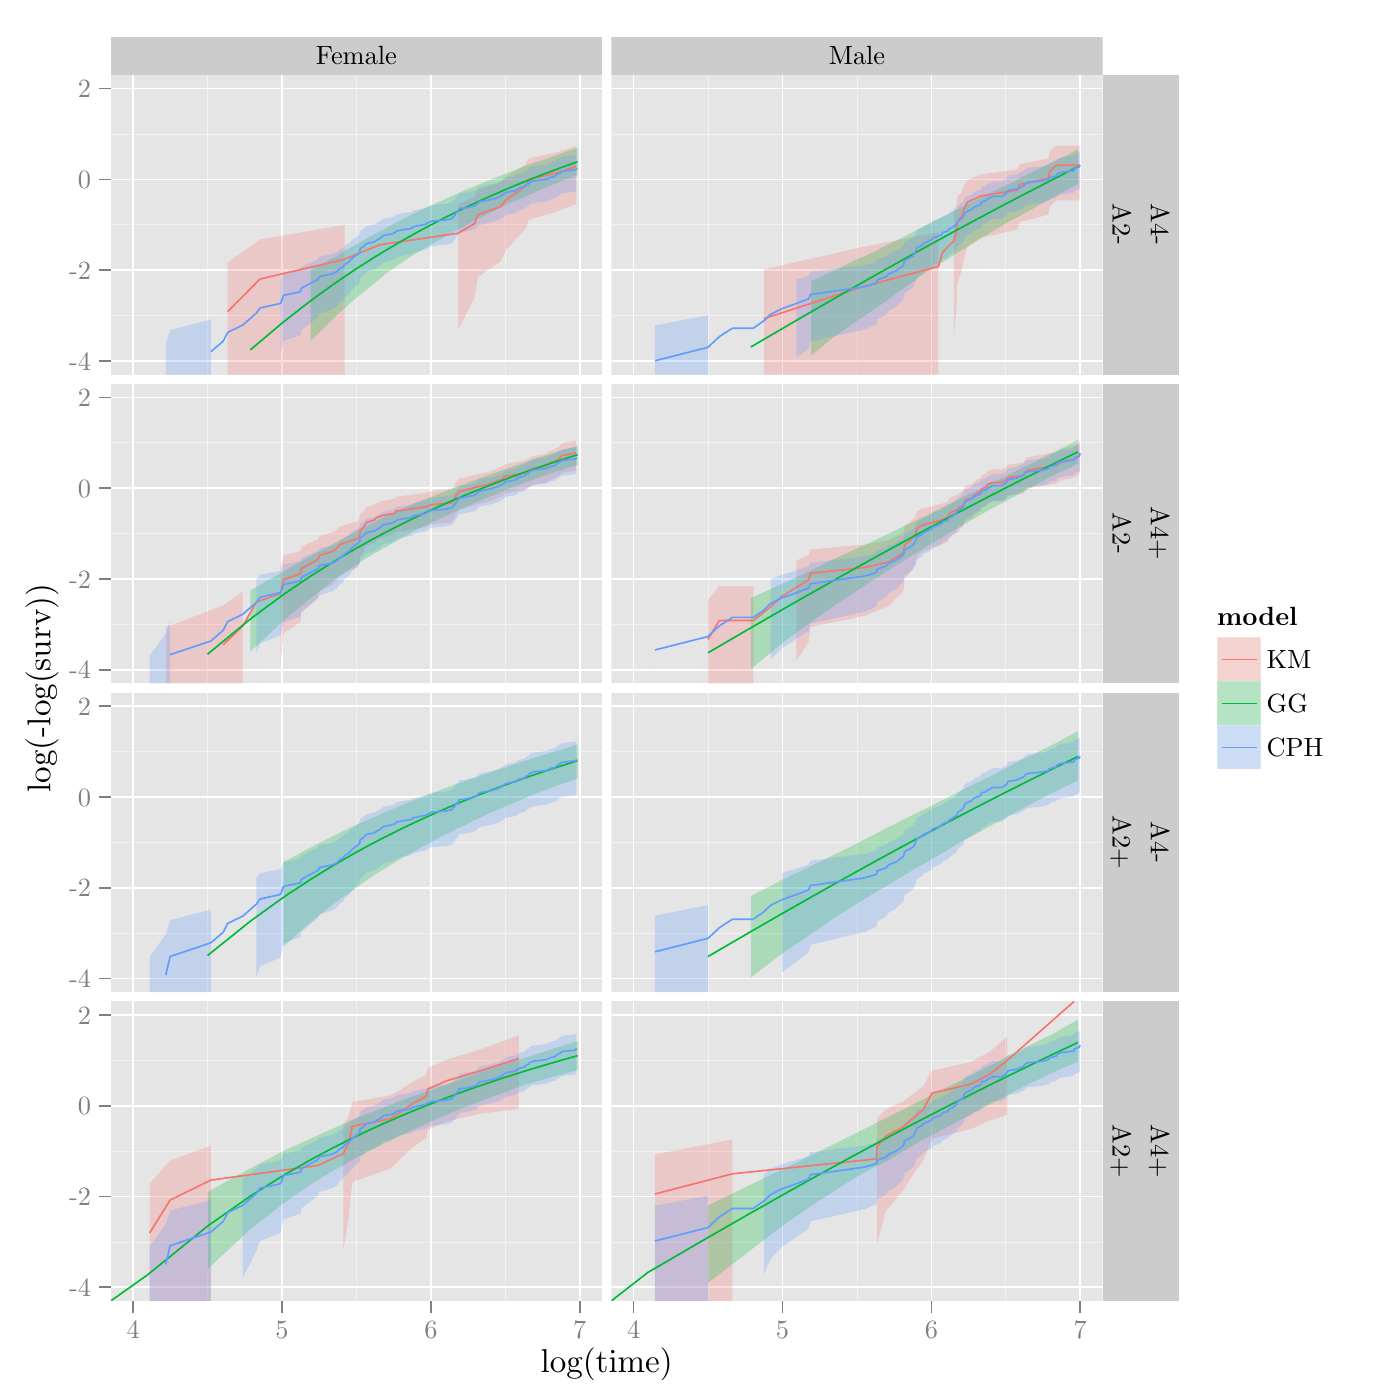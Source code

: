 % Created by tikzDevice version 0.7.0 on 2015-01-16 16:02:02
% !TEX encoding = UTF-8 Unicode
\documentclass[11pt]{memoir}
\nonstopmode

\usepackage{tikz}

\usepackage[active,tightpage,psfixbb]{preview}

\PreviewEnvironment{pgfpicture}

\setlength\PreviewBorder{0pt}

\usepackage{amsmath}
\newcommand{\SweaveOpts}[1]{}  % do not interfere with LaTeX
\newcommand{\SweaveInput}[1]{} % because they are not real TeX commands
\newcommand{\Sexpr}[1]{}       % will only be parsed by R


\usepackage{geometry}
\usepackage{amsmath}
\usepackage{lscape}
\geometry{verbose,tmargin=2.5cm,bmargin=2.5cm,lmargin=2.5cm,rmargin=2.5cm}


\begin{document}

\begin{tikzpicture}[x=1pt,y=1pt]
\definecolor[named]{fillColor}{rgb}{1.00,1.00,1.00}
\path[use as bounding box,fill=fillColor,fill opacity=0.00] (0,0) rectangle (505.89,505.89);
\begin{scope}
\path[clip] (  0.00,  0.00) rectangle (505.89,505.89);
\definecolor[named]{drawColor}{rgb}{1.00,1.00,1.00}
\definecolor[named]{fillColor}{rgb}{1.00,1.00,1.00}

\path[draw=drawColor,line width= 0.6pt,line join=round,line cap=round,fill=fillColor] (  0.00,  0.00) rectangle (505.89,505.89);
\end{scope}
\begin{scope}
\path[clip] ( 40.03,478.81) rectangle (217.57,492.64);
\definecolor[named]{fillColor}{rgb}{0.80,0.80,0.80}

\path[fill=fillColor] ( 40.03,478.81) rectangle (217.57,492.64);
\definecolor[named]{drawColor}{rgb}{0.00,0.00,0.00}

\node[text=drawColor,anchor=base,inner sep=0pt, outer sep=0pt, scale=  0.87] at (128.80,482.43) {Female};
\end{scope}
\begin{scope}
\path[clip] (220.89,478.81) rectangle (398.43,492.64);
\definecolor[named]{fillColor}{rgb}{0.80,0.80,0.80}

\path[fill=fillColor] (220.89,478.81) rectangle (398.43,492.64);
\definecolor[named]{drawColor}{rgb}{0.00,0.00,0.00}

\node[text=drawColor,anchor=base,inner sep=0pt, outer sep=0pt, scale=  0.87] at (309.66,482.43) {Male};
\end{scope}
\begin{scope}
\path[clip] ( 40.03,370.54) rectangle (217.57,478.81);
\definecolor[named]{fillColor}{rgb}{0.90,0.90,0.90}

\path[fill=fillColor] ( 40.03,370.54) rectangle (217.57,478.81);
\definecolor[named]{drawColor}{rgb}{0.95,0.95,0.95}

\path[draw=drawColor,line width= 0.3pt,line join=round] ( 40.03,391.87) --
	(217.57,391.87);

\path[draw=drawColor,line width= 0.3pt,line join=round] ( 40.03,424.67) --
	(217.57,424.67);

\path[draw=drawColor,line width= 0.3pt,line join=round] ( 40.03,457.48) --
	(217.57,457.48);

\path[draw=drawColor,line width= 0.3pt,line join=round] ( 75.00,370.54) --
	( 75.00,478.81);

\path[draw=drawColor,line width= 0.3pt,line join=round] (128.80,370.54) --
	(128.80,478.81);

\path[draw=drawColor,line width= 0.3pt,line join=round] (182.60,370.54) --
	(182.60,478.81);
\definecolor[named]{drawColor}{rgb}{1.00,1.00,1.00}

\path[draw=drawColor,line width= 0.6pt,line join=round] ( 40.03,375.46) --
	(217.57,375.46);

\path[draw=drawColor,line width= 0.6pt,line join=round] ( 40.03,408.27) --
	(217.57,408.27);

\path[draw=drawColor,line width= 0.6pt,line join=round] ( 40.03,441.08) --
	(217.57,441.08);

\path[draw=drawColor,line width= 0.6pt,line join=round] ( 40.03,473.89) --
	(217.57,473.89);

\path[draw=drawColor,line width= 0.6pt,line join=round] ( 48.10,370.54) --
	( 48.10,478.81);

\path[draw=drawColor,line width= 0.6pt,line join=round] (101.90,370.54) --
	(101.90,478.81);

\path[draw=drawColor,line width= 0.6pt,line join=round] (155.70,370.54) --
	(155.70,478.81);

\path[draw=drawColor,line width= 0.6pt,line join=round] (209.50,370.54) --
	(209.50,478.81);
\definecolor[named]{fillColor}{rgb}{0.97,0.46,0.43}

\path[fill=fillColor,fill opacity=0.25] ( 82.25,411.02) --
	( 93.94,419.32) --
	(124.53,424.62) --
	(124.53,370.54) --
	( 93.94,370.54) --
	( 82.25,370.54) --
	cycle;

\path[fill=fillColor,fill opacity=0.25] (165.61,431.98) --
	(171.59,434.87) --
	(172.67,437.48) --
	(180.78,439.89) --
	(183.07,442.16) --
	(186.79,444.36) --
	(189.99,446.51) --
	(191.10,448.66) --
	(201.15,450.85) --
	(208.28,453.15) --
	(208.28,432.22) --
	(201.15,429.40) --
	(191.10,426.44) --
	(189.99,423.27) --
	(186.79,419.80) --
	(183.07,415.88) --
	(180.78,411.33) --
	(172.67,405.76) --
	(171.59,398.37) --
	(165.61,386.85) --
	cycle;
\definecolor[named]{fillColor}{rgb}{0.00,0.73,0.22}

\path[fill=fillColor,fill opacity=0.25] ( 40.03,370.54) --
	( 40.03,370.54) --
	cycle;

\path[fill=fillColor,fill opacity=0.25] (112.28,382.68) --
	(120.58,390.93) --
	(127.76,397.46) --
	(134.10,402.53) --
	(139.77,407.22) --
	(144.89,410.81) --
	(149.58,413.90) --
	(153.88,416.43) --
	(157.87,418.61) --
	(161.58,420.80) --
	(165.05,422.70) --
	(168.31,424.37) --
	(171.39,426.10) --
	(174.30,427.60) --
	(177.06,428.96) --
	(179.68,430.27) --
	(182.19,431.51) --
	(184.58,432.65) --
	(186.87,433.57) --
	(189.06,434.50) --
	(191.17,435.44) --
	(193.20,436.32) --
	(195.16,437.20) --
	(197.05,438.03) --
	(198.87,438.82) --
	(200.64,439.54) --
	(202.34,440.20) --
	(204.00,440.82) --
	(205.61,441.43) --
	(207.16,442.00) --
	(208.68,442.56) --
	(208.68,452.49) --
	(207.16,451.94) --
	(205.61,451.47) --
	(204.00,450.89) --
	(202.34,450.29) --
	(200.64,449.65) --
	(198.87,448.99) --
	(197.05,448.37) --
	(195.16,447.76) --
	(193.20,447.11) --
	(191.17,446.39) --
	(189.06,445.59) --
	(186.87,444.75) --
	(184.58,443.87) --
	(182.19,442.93) --
	(179.68,441.99) --
	(177.06,440.84) --
	(174.30,439.70) --
	(171.39,438.55) --
	(168.31,437.25) --
	(165.05,435.84) --
	(161.58,434.31) --
	(157.87,432.60) --
	(153.88,430.72) --
	(149.58,428.71) --
	(144.89,426.39) --
	(139.77,423.65) --
	(134.10,420.63) --
	(127.76,417.02) --
	(120.58,412.81) --
	(112.28,408.26) --
	cycle;
\definecolor[named]{fillColor}{rgb}{0.38,0.61,1.00}

\path[fill=fillColor,fill opacity=0.25] ( 59.91,370.54) --
	( 61.47,370.54) --
	( 76.17,370.54) --
	( 76.17,390.40) --
	( 61.47,386.62) --
	( 59.91,381.63) --
	cycle;

\path[fill=fillColor,fill opacity=0.25] (101.39,377.85) --
	(102.47,382.72) --
	(108.57,384.76) --
	(108.89,386.62) --
	(114.91,391.34) --
	(115.47,392.71) --
	(120.06,393.99) --
	(121.84,395.19) --
	(122.59,396.34) --
	(124.05,397.43) --
	(124.53,398.48) --
	(125.94,399.47) --
	(127.31,401.35) --
	(129.31,403.11) --
	(129.96,403.94) --
	(130.17,405.53) --
	(131.23,406.29) --
	(131.86,407.03) --
	(132.48,407.74) --
	(135.28,408.43) --
	(136.05,409.10) --
	(137.19,409.76) --
	(137.94,410.40) --
	(138.31,411.02) --
	(141.18,411.63) --
	(142.73,412.23) --
	(143.07,412.83) --
	(145.22,413.42) --
	(148.82,414.00) --
	(148.97,414.57) --
	(153.88,415.72) --
	(154.70,416.30) --
	(155.78,416.89) --
	(161.46,417.47) --
	(163.46,418.05) --
	(163.58,418.63) --
	(164.38,419.20) --
	(164.49,419.77) --
	(164.94,420.33) --
	(165.61,420.88) --
	(165.72,421.43) --
	(165.94,421.96) --
	(167.03,421.96) --
	(169.57,422.51) --
	(171.59,423.05) --
	(172.38,423.58) --
	(172.67,424.11) --
	(173.25,424.63) --
	(175.88,425.16) --
	(178.03,425.69) --
	(179.77,426.22) --
	(180.78,426.74) --
	(181.69,427.26) --
	(182.19,427.78) --
	(183.07,428.30) --
	(186.19,428.81) --
	(186.79,429.34) --
	(187.53,429.85) --
	(189.56,430.39) --
	(189.99,430.95) --
	(191.10,431.49) --
	(191.24,432.03) --
	(192.80,432.58) --
	(197.60,433.14) --
	(198.45,433.71) --
	(200.64,434.29) --
	(201.15,434.88) --
	(202.29,435.46) --
	(203.01,436.05) --
	(208.13,436.66) --
	(208.28,437.29) --
	(208.28,450.51) --
	(208.13,449.88) --
	(203.01,449.28) --
	(202.29,448.69) --
	(201.15,448.11) --
	(200.64,447.53) --
	(198.45,446.97) --
	(197.60,446.41) --
	(192.80,445.86) --
	(191.24,445.33) --
	(191.10,444.80) --
	(189.99,444.28) --
	(189.56,443.76) --
	(187.53,443.26) --
	(186.79,442.78) --
	(186.19,442.29) --
	(183.07,441.82) --
	(182.19,441.34) --
	(181.69,440.87) --
	(180.78,440.40) --
	(179.77,439.92) --
	(178.03,439.45) --
	(175.88,438.97) --
	(173.25,438.49) --
	(172.67,438.03) --
	(172.38,437.56) --
	(171.59,437.08) --
	(169.57,436.60) --
	(167.03,436.12) --
	(165.94,436.12) --
	(165.72,435.65) --
	(165.61,435.18) --
	(164.94,434.69) --
	(164.49,434.21) --
	(164.38,433.72) --
	(163.58,433.22) --
	(163.46,432.73) --
	(161.46,432.23) --
	(155.78,431.73) --
	(154.70,431.23) --
	(153.88,430.73) --
	(148.97,429.76) --
	(148.82,429.27) --
	(145.22,428.78) --
	(143.07,428.29) --
	(142.73,427.79) --
	(141.18,427.29) --
	(138.31,426.79) --
	(137.94,426.28) --
	(137.19,425.76) --
	(136.05,425.23) --
	(135.28,424.69) --
	(132.48,424.14) --
	(131.86,423.58) --
	(131.23,423.01) --
	(130.17,422.42) --
	(129.96,421.19) --
	(129.31,420.56) --
	(127.31,419.24) --
	(125.94,417.86) --
	(124.53,417.14) --
	(124.05,416.40) --
	(122.59,415.64) --
	(121.84,414.86) --
	(120.06,414.05) --
	(115.47,413.20) --
	(114.91,412.32) --
	(108.89,409.42) --
	(108.57,408.35) --
	(102.47,407.21) --
	(101.39,404.70) --
	cycle;
\definecolor[named]{drawColor}{rgb}{0.97,0.46,0.43}

\path[draw=drawColor,line width= 0.6pt,line join=round] ( 82.25,393.22) --
	( 93.94,405.05) --
	(124.53,412.19) --
	(137.19,417.42) --
	(165.61,421.62) --
	(171.59,425.18) --
	(172.67,428.32) --
	(180.78,431.17) --
	(183.07,433.81) --
	(186.79,436.30) --
	(189.99,438.70) --
	(191.10,441.05) --
	(201.15,443.41) --
	(208.28,445.82);
\definecolor[named]{drawColor}{rgb}{0.00,0.73,0.22}

\path[draw=drawColor,line width= 0.6pt,line join=round] ( 90.47,379.46) --
	(102.47,389.59) --
	(112.28,397.22) --
	(120.58,403.22) --
	(127.76,408.11) --
	(134.10,412.19) --
	(139.77,415.66) --
	(144.89,418.67) --
	(149.58,421.31) --
	(153.88,423.65) --
	(157.87,425.75) --
	(161.58,427.64) --
	(165.05,429.36) --
	(168.31,430.93) --
	(171.39,432.37) --
	(174.30,433.71) --
	(177.06,434.94) --
	(179.68,436.10) --
	(182.19,437.18) --
	(184.58,438.19) --
	(186.87,439.14) --
	(189.06,440.03) --
	(191.17,440.88) --
	(193.20,441.68) --
	(195.16,442.45) --
	(197.05,443.17) --
	(198.87,443.86) --
	(200.64,444.52) --
	(202.34,445.16) --
	(204.00,445.76) --
	(205.61,446.34) --
	(207.16,446.90) --
	(208.68,447.43);
\definecolor[named]{drawColor}{rgb}{0.38,0.61,1.00}

\path[draw=drawColor,line width= 0.6pt,line join=round] ( 76.17,378.76) --
	( 80.66,382.61) --
	( 82.25,385.76) --
	( 87.71,388.42) --
	( 92.67,392.76) --
	( 93.94,394.59) --
	(101.39,396.25) --
	(102.47,399.17) --
	(108.57,400.47) --
	(108.89,401.70) --
	(114.91,404.97) --
	(115.47,405.97) --
	(120.06,406.91) --
	(121.84,407.81) --
	(122.59,408.68) --
	(124.05,409.52) --
	(124.53,410.33) --
	(125.94,411.12) --
	(127.31,412.62) --
	(129.31,414.05) --
	(129.96,414.74) --
	(130.17,416.06) --
	(131.23,416.69) --
	(131.86,417.31) --
	(132.48,417.91) --
	(135.28,418.50) --
	(136.05,419.08) --
	(137.19,419.64) --
	(137.94,420.19) --
	(138.31,420.73) --
	(141.18,421.26) --
	(142.73,421.79) --
	(143.07,422.32) --
	(145.22,422.83) --
	(148.82,423.35) --
	(148.97,423.86) --
	(153.88,424.89) --
	(154.70,425.41) --
	(155.78,425.93) --
	(161.46,426.45) --
	(163.46,426.98) --
	(163.58,427.50) --
	(164.38,428.01) --
	(164.49,428.53) --
	(164.94,429.03) --
	(165.61,429.54) --
	(165.72,430.03) --
	(165.94,430.52) --
	(167.03,430.52) --
	(169.57,431.03) --
	(171.59,431.52) --
	(172.38,432.01) --
	(172.67,432.50) --
	(173.25,432.99) --
	(175.88,433.48) --
	(178.03,433.97) --
	(179.77,434.46) --
	(180.78,434.95) --
	(181.69,435.44) --
	(182.19,435.92) --
	(183.07,436.41) --
	(186.19,436.90) --
	(186.79,437.40) --
	(187.53,437.89) --
	(189.56,438.40) --
	(189.99,438.93) --
	(191.10,439.46) --
	(191.24,439.99) --
	(192.80,440.53) --
	(197.60,441.08) --
	(198.45,441.64) --
	(200.64,442.21) --
	(201.15,442.79) --
	(202.29,443.37) --
	(203.01,443.96) --
	(208.13,444.57) --
	(208.28,445.20);
\end{scope}
\begin{scope}
\path[clip] ( 40.03,258.96) rectangle (217.57,367.23);
\definecolor[named]{fillColor}{rgb}{0.90,0.90,0.90}

\path[fill=fillColor] ( 40.03,258.96) rectangle (217.57,367.23);
\definecolor[named]{drawColor}{rgb}{0.95,0.95,0.95}

\path[draw=drawColor,line width= 0.3pt,line join=round] ( 40.03,280.28) --
	(217.57,280.28);

\path[draw=drawColor,line width= 0.3pt,line join=round] ( 40.03,313.09) --
	(217.57,313.09);

\path[draw=drawColor,line width= 0.3pt,line join=round] ( 40.03,345.90) --
	(217.57,345.90);

\path[draw=drawColor,line width= 0.3pt,line join=round] ( 75.00,258.96) --
	( 75.00,367.23);

\path[draw=drawColor,line width= 0.3pt,line join=round] (128.80,258.96) --
	(128.80,367.23);

\path[draw=drawColor,line width= 0.3pt,line join=round] (182.60,258.96) --
	(182.60,367.23);
\definecolor[named]{drawColor}{rgb}{1.00,1.00,1.00}

\path[draw=drawColor,line width= 0.6pt,line join=round] ( 40.03,263.88) --
	(217.57,263.88);

\path[draw=drawColor,line width= 0.6pt,line join=round] ( 40.03,296.69) --
	(217.57,296.69);

\path[draw=drawColor,line width= 0.6pt,line join=round] ( 40.03,329.50) --
	(217.57,329.50);

\path[draw=drawColor,line width= 0.6pt,line join=round] ( 40.03,362.31) --
	(217.57,362.31);

\path[draw=drawColor,line width= 0.6pt,line join=round] ( 48.10,258.96) --
	( 48.10,367.23);

\path[draw=drawColor,line width= 0.6pt,line join=round] (101.90,258.96) --
	(101.90,367.23);

\path[draw=drawColor,line width= 0.6pt,line join=round] (155.70,258.96) --
	(155.70,367.23);

\path[draw=drawColor,line width= 0.6pt,line join=round] (209.50,258.96) --
	(209.50,367.23);
\definecolor[named]{fillColor}{rgb}{0.97,0.46,0.43}

\path[fill=fillColor,fill opacity=0.25] ( 59.91,279.20) --
	( 80.66,287.17) --
	( 87.71,292.10) --
	( 87.71,258.96) --
	( 80.66,258.96) --
	( 59.91,258.96) --
	cycle;

\path[fill=fillColor,fill opacity=0.25] (101.39,301.11) --
	(102.47,305.11) --
	(108.57,306.80) --
	(108.89,308.34) --
	(114.91,311.08) --
	(115.47,312.31) --
	(120.06,313.47) --
	(121.84,314.57) --
	(122.59,315.62) --
	(129.31,317.58) --
	(129.96,318.50) --
	(130.17,320.24) --
	(131.23,321.08) --
	(131.86,321.89) --
	(132.48,322.68) --
	(135.28,323.45) --
	(136.05,324.20) --
	(138.31,324.94) --
	(142.73,325.66) --
	(143.07,326.37) --
	(148.82,327.07) --
	(153.88,327.77) --
	(155.78,328.45) --
	(163.46,329.13) --
	(163.58,329.80) --
	(164.38,330.46) --
	(164.49,331.13) --
	(164.94,331.79) --
	(165.72,332.45) --
	(165.94,333.11) --
	(167.03,333.11) --
	(169.57,333.80) --
	(172.38,334.49) --
	(175.88,335.19) --
	(178.03,335.89) --
	(179.77,336.60) --
	(181.69,337.32) --
	(182.19,338.05) --
	(186.19,338.79) --
	(189.56,339.55) --
	(191.24,340.33) --
	(192.80,341.13) --
	(197.60,341.95) --
	(198.45,342.81) --
	(200.64,343.72) --
	(202.29,344.67) --
	(203.01,345.68) --
	(208.13,346.77) --
	(208.13,335.90) --
	(203.01,334.96) --
	(202.29,334.06) --
	(200.64,333.18) --
	(198.45,332.33) --
	(197.60,331.49) --
	(192.80,330.68) --
	(191.24,329.87) --
	(189.56,329.07) --
	(186.19,328.28) --
	(182.19,327.50) --
	(181.69,326.72) --
	(179.77,325.94) --
	(178.03,325.16) --
	(175.88,324.38) --
	(172.38,323.60) --
	(169.57,322.82) --
	(167.03,322.02) --
	(165.94,322.02) --
	(165.72,321.24) --
	(164.94,320.46) --
	(164.49,319.66) --
	(164.38,318.85) --
	(163.58,318.02) --
	(163.46,317.19) --
	(155.78,316.33) --
	(153.88,315.46) --
	(148.82,314.56) --
	(143.07,313.65) --
	(142.73,312.71) --
	(138.31,311.74) --
	(136.05,310.74) --
	(135.28,309.70) --
	(132.48,308.63) --
	(131.86,307.51) --
	(131.23,306.35) --
	(130.17,305.13) --
	(129.96,302.51) --
	(129.31,301.09) --
	(122.59,297.96) --
	(121.84,296.22) --
	(120.06,294.33) --
	(115.47,292.27) --
	(114.91,289.99) --
	(108.89,284.52) --
	(108.57,281.14) --
	(102.47,277.07) --
	(101.39,265.03) --
	cycle;
\definecolor[named]{fillColor}{rgb}{0.00,0.73,0.22}

\path[fill=fillColor,fill opacity=0.25] ( 40.03,258.96) --
	( 40.03,258.96) --
	cycle;

\path[fill=fillColor,fill opacity=0.25] ( 90.47,270.43) --
	(102.47,281.65) --
	(112.28,289.71) --
	(120.58,296.29) --
	(127.76,301.17) --
	(134.10,305.25) --
	(139.77,308.41) --
	(144.89,311.36) --
	(149.58,313.87) --
	(153.88,316.03) --
	(157.87,317.96) --
	(161.58,319.69) --
	(165.05,321.26) --
	(168.31,322.71) --
	(171.39,324.12) --
	(174.30,325.34) --
	(177.06,326.48) --
	(179.68,327.48) --
	(182.19,328.53) --
	(184.58,329.51) --
	(186.87,330.42) --
	(189.06,331.21) --
	(191.17,332.03) --
	(193.20,332.81) --
	(195.16,333.56) --
	(197.05,334.15) --
	(198.87,334.74) --
	(200.64,335.33) --
	(202.34,335.87) --
	(204.00,336.41) --
	(205.61,336.94) --
	(207.16,337.36) --
	(208.68,337.81) --
	(208.68,344.85) --
	(207.16,344.37) --
	(205.61,343.93) --
	(204.00,343.41) --
	(202.34,342.85) --
	(200.64,342.35) --
	(198.87,341.79) --
	(197.05,341.23) --
	(195.16,340.67) --
	(193.20,340.00) --
	(191.17,339.32) --
	(189.06,338.60) --
	(186.87,337.78) --
	(184.58,337.04) --
	(182.19,336.19) --
	(179.68,335.29) --
	(177.06,334.41) --
	(174.30,333.40) --
	(171.39,332.33) --
	(168.31,331.13) --
	(165.05,329.97) --
	(161.58,328.66) --
	(157.87,327.18) --
	(153.88,325.64) --
	(149.58,323.83) --
	(144.89,321.83) --
	(139.77,319.46) --
	(134.10,316.63) --
	(127.76,313.43) --
	(120.58,309.40) --
	(112.28,305.00) --
	(102.47,299.40) --
	( 90.47,292.52) --
	cycle;
\definecolor[named]{fillColor}{rgb}{0.38,0.61,1.00}

\path[fill=fillColor,fill opacity=0.25] ( 54.07,258.96) --
	( 59.91,258.96) --
	( 61.47,258.96) --
	( 61.47,281.84) --
	( 59.91,276.92) --
	( 54.07,268.95) --
	cycle;

\path[fill=fillColor,fill opacity=0.25] ( 92.67,270.04) --
	( 93.94,273.42) --
	(101.39,276.30) --
	(102.47,281.04) --
	(108.57,283.05) --
	(108.89,284.87) --
	(114.91,289.55) --
	(115.47,290.90) --
	(120.06,292.18) --
	(121.84,293.38) --
	(122.59,294.52) --
	(124.05,295.61) --
	(124.53,296.65) --
	(125.94,297.65) --
	(127.31,299.54) --
	(129.31,301.30) --
	(129.96,302.14) --
	(130.17,303.74) --
	(131.23,304.49) --
	(131.86,305.23) --
	(132.48,305.94) --
	(135.28,306.64) --
	(136.05,307.31) --
	(137.19,307.96) --
	(137.94,308.60) --
	(138.31,309.23) --
	(141.18,309.84) --
	(142.73,310.45) --
	(143.07,311.05) --
	(145.22,311.64) --
	(148.82,312.23) --
	(148.97,312.80) --
	(153.88,313.96) --
	(154.70,314.54) --
	(155.78,315.13) --
	(161.46,315.71) --
	(163.46,316.30) --
	(163.58,316.87) --
	(164.38,317.44) --
	(164.49,318.00) --
	(164.94,318.56) --
	(165.61,319.11) --
	(165.72,319.65) --
	(165.94,320.18) --
	(167.03,320.18) --
	(169.57,320.72) --
	(171.59,321.26) --
	(172.38,321.78) --
	(172.67,322.30) --
	(173.25,322.82) --
	(175.88,323.34) --
	(178.03,323.86) --
	(179.77,324.38) --
	(180.78,324.89) --
	(181.69,325.40) --
	(182.19,325.91) --
	(183.07,326.42) --
	(186.19,326.92) --
	(186.79,327.43) --
	(187.53,327.94) --
	(189.56,328.47) --
	(189.99,329.01) --
	(191.10,329.54) --
	(191.24,330.09) --
	(192.80,330.64) --
	(197.60,331.19) --
	(198.45,331.75) --
	(200.64,332.32) --
	(201.15,332.88) --
	(202.29,333.45) --
	(203.01,334.03) --
	(208.13,334.61) --
	(208.28,335.21) --
	(208.28,344.79) --
	(208.13,344.14) --
	(203.01,343.52) --
	(202.29,342.92) --
	(201.15,342.34) --
	(200.64,341.75) --
	(198.45,341.18) --
	(197.60,340.61) --
	(192.80,340.06) --
	(191.24,339.53) --
	(191.10,339.01) --
	(189.99,338.49) --
	(189.56,337.96) --
	(187.53,337.45) --
	(186.79,336.97) --
	(186.19,336.48) --
	(183.07,336.01) --
	(182.19,335.53) --
	(181.69,335.06) --
	(180.78,334.58) --
	(179.77,334.11) --
	(178.03,333.63) --
	(175.88,333.15) --
	(173.25,332.68) --
	(172.67,332.21) --
	(172.38,331.74) --
	(171.59,331.27) --
	(169.57,330.79) --
	(167.03,330.31) --
	(165.94,330.31) --
	(165.72,329.84) --
	(165.61,329.37) --
	(164.94,328.89) --
	(164.49,328.41) --
	(164.38,327.92) --
	(163.58,327.43) --
	(163.46,326.94) --
	(161.46,326.45) --
	(155.78,325.96) --
	(154.70,325.47) --
	(153.88,324.98) --
	(148.97,324.02) --
	(148.82,323.54) --
	(145.22,323.06) --
	(143.07,322.58) --
	(142.73,322.09) --
	(141.18,321.60) --
	(138.31,321.11) --
	(137.94,320.61) --
	(137.19,320.10) --
	(136.05,319.58) --
	(135.28,319.05) --
	(132.48,318.51) --
	(131.86,317.96) --
	(131.23,317.39) --
	(130.17,316.82) --
	(129.96,315.62) --
	(129.31,315.00) --
	(127.31,313.71) --
	(125.94,312.37) --
	(124.53,311.67) --
	(124.05,310.95) --
	(122.59,310.21) --
	(121.84,309.44) --
	(120.06,308.65) --
	(115.47,307.82) --
	(114.91,306.96) --
	(108.89,304.14) --
	(108.57,303.10) --
	(102.47,301.99) --
	(101.39,299.55) --
	( 93.94,298.18) --
	( 92.67,296.67) --
	cycle;
\definecolor[named]{drawColor}{rgb}{0.97,0.46,0.43}

\path[draw=drawColor,line width= 0.6pt,line join=round] ( 80.66,272.90) --
	( 87.71,279.69) --
	( 92.67,288.34) --
	(101.39,291.47) --
	(102.47,296.47) --
	(108.57,298.55) --
	(108.89,300.42) --
	(114.91,303.71) --
	(115.47,305.18) --
	(120.06,306.55) --
	(121.84,307.84) --
	(122.59,309.06) --
	(129.31,311.32) --
	(129.96,312.38) --
	(130.17,314.37) --
	(131.23,315.31) --
	(131.86,316.23) --
	(132.48,317.11) --
	(135.28,317.97) --
	(136.05,318.81) --
	(138.31,319.63) --
	(142.73,320.43) --
	(143.07,321.21) --
	(148.82,321.98) --
	(153.88,322.74) --
	(155.78,323.49) --
	(163.46,324.22) --
	(163.58,324.95) --
	(164.38,325.66) --
	(164.49,326.38) --
	(164.94,327.08) --
	(165.72,327.78) --
	(165.94,328.48) --
	(167.03,328.48) --
	(169.57,329.21) --
	(172.38,329.94) --
	(175.88,330.66) --
	(178.03,331.39) --
	(179.77,332.12) --
	(181.69,332.86) --
	(182.19,333.61) --
	(186.19,334.37) --
	(189.56,335.13) --
	(191.24,335.92) --
	(192.80,336.72) --
	(197.60,337.54) --
	(198.45,338.40) --
	(200.64,339.28) --
	(202.29,340.21) --
	(203.01,341.18) --
	(208.13,342.22);
\definecolor[named]{drawColor}{rgb}{0.00,0.73,0.22}

\path[draw=drawColor,line width= 0.6pt,line join=round] ( 74.99,269.48) --
	( 90.47,282.21) --
	(102.47,291.08) --
	(112.28,297.73) --
	(120.58,302.95) --
	(127.76,307.19) --
	(134.10,310.74) --
	(139.77,313.75) --
	(144.89,316.37) --
	(149.58,318.66) --
	(153.88,320.70) --
	(157.87,322.52) --
	(161.58,324.17) --
	(165.05,325.67) --
	(168.31,327.04) --
	(171.39,328.30) --
	(174.30,329.47) --
	(177.06,330.56) --
	(179.68,331.57) --
	(182.19,332.52) --
	(184.58,333.41) --
	(186.87,334.24) --
	(189.06,335.03) --
	(191.17,335.78) --
	(193.20,336.49) --
	(195.16,337.16) --
	(197.05,337.80) --
	(198.87,338.41) --
	(200.64,339.00) --
	(202.34,339.56) --
	(204.00,340.09) --
	(205.61,340.61) --
	(207.16,341.10) --
	(208.68,341.58);
\definecolor[named]{drawColor}{rgb}{0.38,0.61,1.00}

\path[draw=drawColor,line width= 0.6pt,line join=round] ( 61.47,269.33) --
	( 76.17,274.25) --
	( 80.66,278.11) --
	( 82.25,281.25) --
	( 87.71,283.91) --
	( 92.67,288.25) --
	( 93.94,290.08) --
	(101.39,291.74) --
	(102.47,294.66) --
	(108.57,295.96) --
	(108.89,297.19) --
	(114.91,300.46) --
	(115.47,301.46) --
	(120.06,302.40) --
	(121.84,303.30) --
	(122.59,304.17) --
	(124.05,305.01) --
	(124.53,305.82) --
	(125.94,306.61) --
	(127.31,308.11) --
	(129.31,309.54) --
	(129.96,310.23) --
	(130.17,311.55) --
	(131.23,312.18) --
	(131.86,312.80) --
	(132.48,313.40) --
	(135.28,313.99) --
	(136.05,314.57) --
	(137.19,315.13) --
	(137.94,315.68) --
	(138.31,316.22) --
	(141.18,316.75) --
	(142.73,317.28) --
	(143.07,317.81) --
	(145.22,318.32) --
	(148.82,318.84) --
	(148.97,319.35) --
	(153.88,320.38) --
	(154.70,320.90) --
	(155.78,321.42) --
	(161.46,321.94) --
	(163.46,322.47) --
	(163.58,322.99) --
	(164.38,323.51) --
	(164.49,324.02) --
	(164.94,324.52) --
	(165.61,325.03) --
	(165.72,325.52) --
	(165.94,326.01) --
	(167.03,326.01) --
	(169.57,326.52) --
	(171.59,327.01) --
	(172.38,327.50) --
	(172.67,327.99) --
	(173.25,328.48) --
	(175.88,328.97) --
	(178.03,329.46) --
	(179.77,329.95) --
	(180.78,330.44) --
	(181.69,330.93) --
	(182.19,331.41) --
	(183.07,331.90) --
	(186.19,332.39) --
	(186.79,332.89) --
	(187.53,333.38) --
	(189.56,333.89) --
	(189.99,334.42) --
	(191.10,334.95) --
	(191.24,335.48) --
	(192.80,336.02) --
	(197.60,336.57) --
	(198.45,337.13) --
	(200.64,337.70) --
	(201.15,338.28) --
	(202.29,338.86) --
	(203.01,339.45) --
	(208.13,340.06) --
	(208.28,340.69);
\end{scope}
\begin{scope}
\path[clip] ( 40.03,147.38) rectangle (217.57,255.65);
\definecolor[named]{fillColor}{rgb}{0.90,0.90,0.90}

\path[fill=fillColor] ( 40.03,147.38) rectangle (217.57,255.65);
\definecolor[named]{drawColor}{rgb}{0.95,0.95,0.95}

\path[draw=drawColor,line width= 0.3pt,line join=round] ( 40.03,168.70) --
	(217.57,168.70);

\path[draw=drawColor,line width= 0.3pt,line join=round] ( 40.03,201.51) --
	(217.57,201.51);

\path[draw=drawColor,line width= 0.3pt,line join=round] ( 40.03,234.32) --
	(217.57,234.32);

\path[draw=drawColor,line width= 0.3pt,line join=round] ( 75.00,147.38) --
	( 75.00,255.65);

\path[draw=drawColor,line width= 0.3pt,line join=round] (128.80,147.38) --
	(128.80,255.65);

\path[draw=drawColor,line width= 0.3pt,line join=round] (182.60,147.38) --
	(182.60,255.65);
\definecolor[named]{drawColor}{rgb}{1.00,1.00,1.00}

\path[draw=drawColor,line width= 0.6pt,line join=round] ( 40.03,152.30) --
	(217.57,152.30);

\path[draw=drawColor,line width= 0.6pt,line join=round] ( 40.03,185.11) --
	(217.57,185.11);

\path[draw=drawColor,line width= 0.6pt,line join=round] ( 40.03,217.92) --
	(217.57,217.92);

\path[draw=drawColor,line width= 0.6pt,line join=round] ( 40.03,250.73) --
	(217.57,250.73);

\path[draw=drawColor,line width= 0.6pt,line join=round] ( 48.10,147.38) --
	( 48.10,255.65);

\path[draw=drawColor,line width= 0.6pt,line join=round] (101.90,147.38) --
	(101.90,255.65);

\path[draw=drawColor,line width= 0.6pt,line join=round] (155.70,147.38) --
	(155.70,255.65);

\path[draw=drawColor,line width= 0.6pt,line join=round] (209.50,147.38) --
	(209.50,255.65);
\definecolor[named]{fillColor}{rgb}{0.00,0.73,0.22}

\path[fill=fillColor,fill opacity=0.25] ( 40.03,147.38) --
	( 40.03,147.38) --
	cycle;

\path[fill=fillColor,fill opacity=0.25] (102.47,163.95) --
	(112.28,172.73) --
	(120.58,179.33) --
	(127.76,184.36) --
	(134.10,189.01) --
	(139.77,192.48) --
	(144.89,195.63) --
	(149.58,198.19) --
	(153.88,200.58) --
	(157.87,202.75) --
	(161.58,204.62) --
	(165.05,206.35) --
	(168.31,207.93) --
	(171.39,209.47) --
	(174.30,210.82) --
	(177.06,212.07) --
	(179.68,213.24) --
	(182.19,214.32) --
	(184.58,215.36) --
	(186.87,216.36) --
	(189.06,217.23) --
	(191.17,218.09) --
	(193.20,218.91) --
	(195.16,219.67) --
	(197.05,220.37) --
	(198.87,221.07) --
	(200.64,221.73) --
	(202.34,222.37) --
	(204.00,222.98) --
	(205.61,223.52) --
	(207.16,224.02) --
	(208.68,224.50) --
	(208.68,236.92) --
	(207.16,236.42) --
	(205.61,235.89) --
	(204.00,235.34) --
	(202.34,234.84) --
	(200.64,234.34) --
	(198.87,233.82) --
	(197.05,233.30) --
	(195.16,232.80) --
	(193.20,232.08) --
	(191.17,231.43) --
	(189.06,230.77) --
	(186.87,230.04) --
	(184.58,229.26) --
	(182.19,228.48) --
	(179.68,227.65) --
	(177.06,226.71) --
	(174.30,225.79) --
	(171.39,224.82) --
	(168.31,223.77) --
	(165.05,222.64) --
	(161.58,221.38) --
	(157.87,219.96) --
	(153.88,218.40) --
	(149.58,216.69) --
	(144.89,214.80) --
	(139.77,212.66) --
	(134.10,210.17) --
	(127.76,207.38) --
	(120.58,203.87) --
	(112.28,199.62) --
	(102.47,194.37) --
	cycle;
\definecolor[named]{fillColor}{rgb}{0.38,0.61,1.00}

\path[fill=fillColor,fill opacity=0.25] ( 54.07,147.38) --
	( 59.91,147.38) --
	( 61.47,147.38) --
	( 76.17,147.38) --
	( 76.17,177.22) --
	( 61.47,173.36) --
	( 59.91,168.29) --
	( 54.07,160.13) --
	cycle;

\path[fill=fillColor,fill opacity=0.25] ( 92.67,152.80) --
	( 93.94,156.72) --
	(101.39,159.95) --
	(102.47,165.12) --
	(108.57,167.26) --
	(108.89,169.20) --
	(114.91,174.09) --
	(115.47,175.49) --
	(120.06,176.81) --
	(121.84,178.04) --
	(122.59,179.21) --
	(124.05,180.33) --
	(124.53,181.39) --
	(125.94,182.40) --
	(127.31,184.29) --
	(129.31,186.03) --
	(129.96,186.86) --
	(130.17,188.45) --
	(131.23,189.21) --
	(131.86,189.94) --
	(132.48,190.65) --
	(135.28,191.35) --
	(136.05,192.03) --
	(137.19,192.69) --
	(137.94,193.33) --
	(138.31,193.95) --
	(141.18,194.56) --
	(142.73,195.16) --
	(143.07,195.75) --
	(145.22,196.33) --
	(148.82,196.90) --
	(148.97,197.46) --
	(153.88,198.57) --
	(154.70,199.13) --
	(155.78,199.68) --
	(161.46,200.22) --
	(163.46,200.76) --
	(163.58,201.30) --
	(164.38,201.83) --
	(164.49,202.36) --
	(164.94,202.89) --
	(165.61,203.42) --
	(165.72,203.93) --
	(165.94,204.44) --
	(167.03,204.44) --
	(169.57,204.97) --
	(171.59,205.49) --
	(172.38,206.00) --
	(172.67,206.51) --
	(173.25,207.01) --
	(175.88,207.51) --
	(178.03,208.01) --
	(179.77,208.51) --
	(180.78,209.01) --
	(181.69,209.50) --
	(182.19,209.99) --
	(183.07,210.50) --
	(186.19,210.99) --
	(186.79,211.50) --
	(187.53,212.00) --
	(189.56,212.50) --
	(189.99,213.02) --
	(191.10,213.54) --
	(191.24,214.05) --
	(192.80,214.57) --
	(197.60,215.11) --
	(198.45,215.66) --
	(200.64,216.22) --
	(201.15,216.79) --
	(202.29,217.36) --
	(203.01,217.94) --
	(208.13,218.54) --
	(208.28,219.17) --
	(208.28,238.63) --
	(208.13,237.99) --
	(203.01,237.38) --
	(202.29,236.79) --
	(201.15,236.21) --
	(200.64,235.63) --
	(198.45,235.05) --
	(197.60,234.49) --
	(192.80,233.93) --
	(191.24,233.39) --
	(191.10,232.85) --
	(189.99,232.32) --
	(189.56,231.79) --
	(187.53,231.27) --
	(186.79,230.78) --
	(186.19,230.29) --
	(183.07,229.80) --
	(182.19,229.32) --
	(181.69,228.83) --
	(180.78,228.35) --
	(179.77,227.87) --
	(178.03,227.38) --
	(175.88,226.89) --
	(173.25,226.39) --
	(172.67,225.92) --
	(172.38,225.43) --
	(171.59,224.95) --
	(169.57,224.46) --
	(167.03,223.96) --
	(165.94,223.96) --
	(165.72,223.48) --
	(165.61,222.99) --
	(164.94,222.49) --
	(164.49,221.99) --
	(164.38,221.48) --
	(163.58,220.97) --
	(163.46,220.46) --
	(161.46,219.94) --
	(155.78,219.42) --
	(154.70,218.90) --
	(153.88,218.40) --
	(148.97,217.40) --
	(148.82,216.90) --
	(145.22,216.40) --
	(143.07,215.90) --
	(142.73,215.40) --
	(141.18,214.88) --
	(138.31,214.38) --
	(137.94,213.86) --
	(137.19,213.33) --
	(136.05,212.80) --
	(135.28,212.25) --
	(132.48,211.69) --
	(131.86,211.12) --
	(131.23,210.54) --
	(130.17,209.94) --
	(129.96,208.69) --
	(129.31,208.04) --
	(127.31,206.69) --
	(125.94,205.28) --
	(124.53,204.55) --
	(124.05,203.80) --
	(122.59,203.03) --
	(121.84,202.23) --
	(120.06,201.40) --
	(115.47,200.54) --
	(114.91,199.63) --
	(108.89,196.67) --
	(108.57,195.58) --
	(102.47,194.42) --
	(101.39,191.85) --
	( 93.94,190.41) --
	( 92.67,188.83) --
	cycle;
\definecolor[named]{drawColor}{rgb}{0.00,0.73,0.22}

\path[draw=drawColor,line width= 0.6pt,line join=round] ( 74.99,160.60) --
	( 90.47,173.02) --
	(102.47,181.68) --
	(112.28,188.16) --
	(120.58,193.25) --
	(127.76,197.39) --
	(134.10,200.84) --
	(139.77,203.78) --
	(144.89,206.33) --
	(149.58,208.57) --
	(153.88,210.55) --
	(157.87,212.33) --
	(161.58,213.94) --
	(165.05,215.41) --
	(168.31,216.75) --
	(171.39,217.98) --
	(174.30,219.12) --
	(177.06,220.18) --
	(179.68,221.17) --
	(182.19,222.10) --
	(184.58,222.97) --
	(186.87,223.78) --
	(189.06,224.56) --
	(191.17,225.29) --
	(193.20,225.98) --
	(195.16,226.64) --
	(197.05,227.27) --
	(198.87,227.86) --
	(200.64,228.44) --
	(202.34,228.98) --
	(204.00,229.51) --
	(205.61,230.01) --
	(207.16,230.50) --
	(208.68,230.96);
\definecolor[named]{drawColor}{rgb}{0.38,0.61,1.00}

\path[draw=drawColor,line width= 0.6pt,line join=round] ( 59.91,153.53) --
	( 61.47,160.27) --
	( 76.17,165.19) --
	( 80.66,169.04) --
	( 82.25,172.19) --
	( 87.71,174.84) --
	( 92.67,179.19) --
	( 93.94,181.02) --
	(101.39,182.67) --
	(102.47,185.59) --
	(108.57,186.90) --
	(108.89,188.12) --
	(114.91,191.40) --
	(115.47,192.39) --
	(120.06,193.34) --
	(121.84,194.24) --
	(122.59,195.11) --
	(124.05,195.95) --
	(124.53,196.76) --
	(125.94,197.54) --
	(127.31,199.05) --
	(129.31,200.48) --
	(129.96,201.16) --
	(130.17,202.48) --
	(131.23,203.12) --
	(131.86,203.74) --
	(132.48,204.34) --
	(135.28,204.93) --
	(136.05,205.50) --
	(137.19,206.07) --
	(137.94,206.62) --
	(138.31,207.16) --
	(141.18,207.69) --
	(142.73,208.22) --
	(143.07,208.74) --
	(145.22,209.26) --
	(148.82,209.78) --
	(148.97,210.29) --
	(153.88,211.31) --
	(154.70,211.83) --
	(155.78,212.36) --
	(161.46,212.88) --
	(163.46,213.41) --
	(163.58,213.92) --
	(164.38,214.44) --
	(164.49,214.95) --
	(164.94,215.46) --
	(165.61,215.96) --
	(165.72,216.46) --
	(165.94,216.95) --
	(167.03,216.95) --
	(169.57,217.45) --
	(171.59,217.95) --
	(172.38,218.44) --
	(172.67,218.93) --
	(173.25,219.41) --
	(175.88,219.91) --
	(178.03,220.40) --
	(179.77,220.89) --
	(180.78,221.38) --
	(181.69,221.86) --
	(182.19,222.35) --
	(183.07,222.84) --
	(186.19,223.33) --
	(186.79,223.82) --
	(187.53,224.31) --
	(189.56,224.83) --
	(189.99,225.36) --
	(191.10,225.89) --
	(191.24,226.42) --
	(192.80,226.95) --
	(197.60,227.51) --
	(198.45,228.07) --
	(200.64,228.64) --
	(201.15,229.22) --
	(202.29,229.80) --
	(203.01,230.39) --
	(208.13,230.99) --
	(208.28,231.63);
\end{scope}
\begin{scope}
\path[clip] ( 40.03, 35.80) rectangle (217.57,144.07);
\definecolor[named]{fillColor}{rgb}{0.90,0.90,0.90}

\path[fill=fillColor] ( 40.03, 35.80) rectangle (217.57,144.07);
\definecolor[named]{drawColor}{rgb}{0.95,0.95,0.95}

\path[draw=drawColor,line width= 0.3pt,line join=round] ( 40.03, 57.12) --
	(217.57, 57.12);

\path[draw=drawColor,line width= 0.3pt,line join=round] ( 40.03, 89.93) --
	(217.57, 89.93);

\path[draw=drawColor,line width= 0.3pt,line join=round] ( 40.03,122.74) --
	(217.57,122.74);

\path[draw=drawColor,line width= 0.3pt,line join=round] ( 75.00, 35.80) --
	( 75.00,144.07);

\path[draw=drawColor,line width= 0.3pt,line join=round] (128.80, 35.80) --
	(128.80,144.07);

\path[draw=drawColor,line width= 0.3pt,line join=round] (182.60, 35.80) --
	(182.60,144.07);
\definecolor[named]{drawColor}{rgb}{1.00,1.00,1.00}

\path[draw=drawColor,line width= 0.6pt,line join=round] ( 40.03, 40.72) --
	(217.57, 40.72);

\path[draw=drawColor,line width= 0.6pt,line join=round] ( 40.03, 73.53) --
	(217.57, 73.53);

\path[draw=drawColor,line width= 0.6pt,line join=round] ( 40.03,106.34) --
	(217.57,106.34);

\path[draw=drawColor,line width= 0.6pt,line join=round] ( 40.03,139.14) --
	(217.57,139.14);

\path[draw=drawColor,line width= 0.6pt,line join=round] ( 48.10, 35.80) --
	( 48.10,144.07);

\path[draw=drawColor,line width= 0.6pt,line join=round] (101.90, 35.80) --
	(101.90,144.07);

\path[draw=drawColor,line width= 0.6pt,line join=round] (155.70, 35.80) --
	(155.70,144.07);

\path[draw=drawColor,line width= 0.6pt,line join=round] (209.50, 35.80) --
	(209.50,144.07);
\definecolor[named]{fillColor}{rgb}{0.97,0.46,0.43}

\path[fill=fillColor,fill opacity=0.25] ( 54.07, 78.16) --
	( 61.47, 86.52) --
	( 76.17, 91.88) --
	( 76.17, 35.80) --
	( 61.47, 35.80) --
	( 54.07, 35.80) --
	cycle;

\path[fill=fillColor,fill opacity=0.25] (124.05, 99.40) --
	(125.94,102.39) --
	(127.31,107.66) --
	(141.18,110.10) --
	(145.22,112.49) --
	(148.97,114.90) --
	(153.88,117.38) --
	(154.70,120.03) --
	(161.46,123.00) --
	(173.25,126.61) --
	(187.53,131.84) --
	(187.53,105.18) --
	(173.25,103.44) --
	(161.46,100.66) --
	(154.70, 97.68) --
	(153.88, 94.54) --
	(148.97, 91.21) --
	(145.22, 87.60) --
	(141.18, 83.57) --
	(127.31, 78.90) --
	(125.94, 65.75) --
	(124.05, 54.12) --
	cycle;
\definecolor[named]{fillColor}{rgb}{0.00,0.73,0.22}

\path[fill=fillColor,fill opacity=0.25] ( 40.03, 35.80) --
	( 40.03, 35.80) --
	cycle;

\path[fill=fillColor,fill opacity=0.25] ( 74.99, 47.28) --
	( 90.47, 61.71) --
	(102.47, 71.06) --
	(112.28, 77.92) --
	(120.58, 82.94) --
	(127.76, 86.97) --
	(134.10, 90.32) --
	(139.77, 93.20) --
	(144.89, 95.61) --
	(149.58, 97.83) --
	(153.88, 99.80) --
	(157.87,101.62) --
	(161.58,103.27) --
	(165.05,104.62) --
	(168.31,105.91) --
	(171.39,107.10) --
	(174.30,108.24) --
	(177.06,109.29) --
	(179.68,110.26) --
	(182.19,111.18) --
	(184.58,112.04) --
	(186.87,112.83) --
	(189.06,113.56) --
	(191.17,114.27) --
	(193.20,114.88) --
	(195.16,115.41) --
	(197.05,115.99) --
	(198.87,116.50) --
	(200.64,117.01) --
	(202.34,117.45) --
	(204.00,117.90) --
	(205.61,118.35) --
	(207.16,118.79) --
	(208.68,119.23) --
	(208.68,129.68) --
	(207.16,129.20) --
	(205.61,128.70) --
	(204.00,128.19) --
	(202.34,127.70) --
	(200.64,127.21) --
	(198.87,126.59) --
	(197.05,126.02) --
	(195.16,125.46) --
	(193.20,124.80) --
	(191.17,124.10) --
	(189.06,123.48) --
	(186.87,122.85) --
	(184.58,122.15) --
	(182.19,121.29) --
	(179.68,120.43) --
	(177.06,119.56) --
	(174.30,118.63) --
	(171.39,117.63) --
	(168.31,116.54) --
	(165.05,115.37) --
	(161.58,114.13) --
	(157.87,112.85) --
	(153.88,111.44) --
	(149.58,109.82) --
	(144.89,108.14) --
	(139.77,106.17) --
	(134.10,104.01) --
	(127.76,101.43) --
	(120.58, 98.22) --
	(112.28, 94.49) --
	(102.47, 89.99) --
	( 90.47, 83.70) --
	( 74.99, 75.15) --
	cycle;
\definecolor[named]{fillColor}{rgb}{0.38,0.61,1.00}

\path[fill=fillColor,fill opacity=0.25] ( 54.07, 35.80) --
	( 59.91, 35.80) --
	( 61.47, 35.80) --
	( 76.17, 35.80) --
	( 76.17, 72.23) --
	( 61.47, 68.46) --
	( 59.91, 63.49) --
	( 54.07, 55.45) --
	cycle;

\path[fill=fillColor,fill opacity=0.25] ( 87.71, 44.11) --
	( 92.67, 53.95) --
	( 93.94, 57.46) --
	(101.39, 60.42) --
	(102.47, 65.26) --
	(108.57, 67.30) --
	(108.89, 69.15) --
	(114.91, 73.87) --
	(115.47, 75.24) --
	(120.06, 76.52) --
	(121.84, 77.72) --
	(122.59, 78.87) --
	(124.05, 79.97) --
	(124.53, 81.01) --
	(125.94, 82.01) --
	(127.31, 83.88) --
	(129.31, 85.61) --
	(129.96, 86.43) --
	(130.17, 88.00) --
	(131.23, 88.75) --
	(131.86, 89.48) --
	(132.48, 90.19) --
	(135.28, 90.87) --
	(136.05, 91.54) --
	(137.19, 92.20) --
	(137.94, 92.83) --
	(138.31, 93.45) --
	(141.18, 94.06) --
	(142.73, 94.65) --
	(143.07, 95.24) --
	(145.22, 95.82) --
	(148.82, 96.39) --
	(148.97, 96.95) --
	(153.88, 98.06) --
	(154.70, 98.60) --
	(155.78, 99.15) --
	(161.46, 99.69) --
	(163.46,100.23) --
	(163.58,100.76) --
	(164.38,101.28) --
	(164.49,101.81) --
	(164.94,102.32) --
	(165.61,102.84) --
	(165.72,103.35) --
	(165.94,103.85) --
	(167.03,103.85) --
	(169.57,104.36) --
	(171.59,104.86) --
	(172.38,105.36) --
	(172.67,105.86) --
	(173.25,106.35) --
	(175.88,106.84) --
	(178.03,107.33) --
	(179.77,107.82) --
	(180.78,108.30) --
	(181.69,108.79) --
	(182.19,109.27) --
	(183.07,109.75) --
	(186.19,110.23) --
	(186.79,110.73) --
	(187.53,111.22) --
	(189.56,111.71) --
	(189.99,112.22) --
	(191.10,112.72) --
	(191.24,113.24) --
	(192.80,113.75) --
	(197.60,114.28) --
	(198.45,114.83) --
	(200.64,115.37) --
	(201.15,115.93) --
	(202.29,116.48) --
	(203.01,117.05) --
	(208.13,117.62) --
	(208.28,118.22) --
	(208.28,132.85) --
	(208.13,132.21) --
	(203.01,131.59) --
	(202.29,130.99) --
	(201.15,130.40) --
	(200.64,129.81) --
	(198.45,129.23) --
	(197.60,128.66) --
	(192.80,128.10) --
	(191.24,127.55) --
	(191.10,127.01) --
	(189.99,126.48) --
	(189.56,125.94) --
	(187.53,125.41) --
	(186.79,124.92) --
	(186.19,124.42) --
	(183.07,123.94) --
	(182.19,123.44) --
	(181.69,122.96) --
	(180.78,122.47) --
	(179.77,121.98) --
	(178.03,121.48) --
	(175.88,120.99) --
	(173.25,120.49) --
	(172.67,120.01) --
	(172.38,119.53) --
	(171.59,119.04) --
	(169.57,118.55) --
	(167.03,118.05) --
	(165.94,118.05) --
	(165.72,117.57) --
	(165.61,117.08) --
	(164.94,116.58) --
	(164.49,116.07) --
	(164.38,115.56) --
	(163.58,115.05) --
	(163.46,114.54) --
	(161.46,114.02) --
	(155.78,113.50) --
	(154.70,112.98) --
	(153.88,112.48) --
	(148.97,111.48) --
	(148.82,111.00) --
	(145.22,110.50) --
	(143.07,110.01) --
	(142.73,109.51) --
	(141.18,109.00) --
	(138.31,108.50) --
	(137.94,107.99) --
	(137.19,107.48) --
	(136.05,106.95) --
	(135.28,106.41) --
	(132.48,105.86) --
	(131.86,105.30) --
	(131.23,104.72) --
	(130.17,104.13) --
	(129.96,102.90) --
	(129.31,102.27) --
	(127.31,100.94) --
	(125.94, 99.57) --
	(124.53, 98.86) --
	(124.05, 98.12) --
	(122.59, 97.37) --
	(121.84, 96.59) --
	(120.06, 95.78) --
	(115.47, 94.94) --
	(114.91, 94.06) --
	(108.89, 91.18) --
	(108.57, 90.11) --
	(102.47, 88.99) --
	(101.39, 86.49) --
	( 93.94, 85.09) --
	( 92.67, 83.55) --
	( 87.71, 79.96) --
	cycle;
\definecolor[named]{drawColor}{rgb}{0.97,0.46,0.43}

\path[draw=drawColor,line width= 0.6pt,line join=round] ( 54.07, 60.35) --
	( 61.47, 72.24) --
	( 76.17, 79.45) --
	(114.91, 84.75) --
	(124.05, 89.03) --
	(125.94, 92.69) --
	(127.31, 98.91) --
	(141.18,101.70) --
	(145.22,104.37) --
	(148.97,107.00) --
	(153.88,109.65) --
	(154.70,112.40) --
	(161.46,115.37) --
	(173.25,118.82) --
	(187.53,123.42);
\definecolor[named]{drawColor}{rgb}{0.00,0.73,0.22}

\path[draw=drawColor,line width= 0.6pt,line join=round] ( 40.03, 35.80) --
	( 53.18, 45.12) --
	( 74.99, 62.82) --
	( 90.47, 73.67) --
	(102.47, 81.19) --
	(112.28, 86.82) --
	(120.58, 91.24) --
	(127.76, 94.84) --
	(134.10, 97.84) --
	(139.77,100.40) --
	(144.89,102.63) --
	(149.58,104.58) --
	(153.88,106.32) --
	(157.87,107.88) --
	(161.58,109.29) --
	(165.05,110.58) --
	(168.31,111.76) --
	(171.39,112.85) --
	(174.30,113.85) --
	(177.06,114.79) --
	(179.68,115.67) --
	(182.19,116.49) --
	(184.58,117.26) --
	(186.87,117.98) --
	(189.06,118.67) --
	(191.17,119.32) --
	(193.20,119.94) --
	(195.16,120.52) --
	(197.05,121.08) --
	(198.87,121.62) --
	(200.64,122.13) --
	(202.34,122.62) --
	(204.00,123.09) --
	(205.61,123.54) --
	(207.16,123.97) --
	(208.68,124.39);
\definecolor[named]{drawColor}{rgb}{0.38,0.61,1.00}

\path[draw=drawColor,line width= 0.6pt,line join=round] ( 59.91, 49.02) --
	( 61.47, 55.76) --
	( 76.17, 60.68) --
	( 80.66, 64.53) --
	( 82.25, 67.68) --
	( 87.71, 70.33) --
	( 92.67, 74.68) --
	( 93.94, 76.51) --
	(101.39, 78.16) --
	(102.47, 81.08) --
	(108.57, 82.39) --
	(108.89, 83.61) --
	(114.91, 86.89) --
	(115.47, 87.88) --
	(120.06, 88.83) --
	(121.84, 89.73) --
	(122.59, 90.60) --
	(124.05, 91.44) --
	(124.53, 92.25) --
	(125.94, 93.03) --
	(127.31, 94.54) --
	(129.31, 95.97) --
	(129.96, 96.65) --
	(130.17, 97.97) --
	(131.23, 98.61) --
	(131.86, 99.23) --
	(132.48, 99.83) --
	(135.28,100.42) --
	(136.05,100.99) --
	(137.19,101.56) --
	(137.94,102.11) --
	(138.31,102.65) --
	(141.18,103.18) --
	(142.73,103.71) --
	(143.07,104.23) --
	(145.22,104.75) --
	(148.82,105.27) --
	(148.97,105.78) --
	(153.88,106.80) --
	(154.70,107.32) --
	(155.78,107.85) --
	(161.46,108.37) --
	(163.46,108.90) --
	(163.58,109.41) --
	(164.38,109.93) --
	(164.49,110.44) --
	(164.94,110.95) --
	(165.61,111.46) --
	(165.72,111.95) --
	(165.94,112.44) --
	(167.03,112.44) --
	(169.57,112.94) --
	(171.59,113.44) --
	(172.38,113.93) --
	(172.67,114.42) --
	(173.25,114.90) --
	(175.88,115.40) --
	(178.03,115.89) --
	(179.77,116.38) --
	(180.78,116.87) --
	(181.69,117.36) --
	(182.19,117.84) --
	(183.07,118.33) --
	(186.19,118.82) --
	(186.79,119.31) --
	(187.53,119.80) --
	(189.56,120.32) --
	(189.99,120.85) --
	(191.10,121.38) --
	(191.24,121.91) --
	(192.80,122.44) --
	(197.60,123.00) --
	(198.45,123.56) --
	(200.64,124.13) --
	(201.15,124.71) --
	(202.29,125.29) --
	(203.01,125.88) --
	(208.13,126.48) --
	(208.28,127.12);
\end{scope}
\begin{scope}
\path[clip] (220.89,370.54) rectangle (398.43,478.81);
\definecolor[named]{fillColor}{rgb}{0.90,0.90,0.90}

\path[fill=fillColor] (220.89,370.54) rectangle (398.43,478.81);
\definecolor[named]{drawColor}{rgb}{0.95,0.95,0.95}

\path[draw=drawColor,line width= 0.3pt,line join=round] (220.89,391.87) --
	(398.43,391.87);

\path[draw=drawColor,line width= 0.3pt,line join=round] (220.89,424.67) --
	(398.43,424.67);

\path[draw=drawColor,line width= 0.3pt,line join=round] (220.89,457.48) --
	(398.43,457.48);

\path[draw=drawColor,line width= 0.3pt,line join=round] (255.86,370.54) --
	(255.86,478.81);

\path[draw=drawColor,line width= 0.3pt,line join=round] (309.66,370.54) --
	(309.66,478.81);

\path[draw=drawColor,line width= 0.3pt,line join=round] (363.46,370.54) --
	(363.46,478.81);
\definecolor[named]{drawColor}{rgb}{1.00,1.00,1.00}

\path[draw=drawColor,line width= 0.6pt,line join=round] (220.89,375.46) --
	(398.43,375.46);

\path[draw=drawColor,line width= 0.6pt,line join=round] (220.89,408.27) --
	(398.43,408.27);

\path[draw=drawColor,line width= 0.6pt,line join=round] (220.89,441.08) --
	(398.43,441.08);

\path[draw=drawColor,line width= 0.6pt,line join=round] (220.89,473.89) --
	(398.43,473.89);

\path[draw=drawColor,line width= 0.6pt,line join=round] (228.96,370.54) --
	(228.96,478.81);

\path[draw=drawColor,line width= 0.6pt,line join=round] (282.76,370.54) --
	(282.76,478.81);

\path[draw=drawColor,line width= 0.6pt,line join=round] (336.56,370.54) --
	(336.56,478.81);

\path[draw=drawColor,line width= 0.6pt,line join=round] (390.36,370.54) --
	(390.36,478.81);
\definecolor[named]{fillColor}{rgb}{0.97,0.46,0.43}

\path[fill=fillColor,fill opacity=0.25] (276.04,408.55) --
	(312.50,416.79) --
	(339.10,422.01) --
	(339.10,370.54) --
	(312.50,370.54) --
	(276.04,370.54) --
	cycle;

\path[fill=fillColor,fill opacity=0.25] (344.66,429.19) --
	(345.68,431.98) --
	(345.79,434.47) --
	(347.56,436.75) --
	(348.42,438.87) --
	(349.59,440.87) --
	(354.49,442.81) --
	(367.57,444.69) --
	(368.53,446.55) --
	(368.76,446.55) --
	(379.00,448.72) --
	(379.18,450.93) --
	(381.66,453.24) --
	(390.08,453.24) --
	(390.08,433.47) --
	(381.66,433.47) --
	(379.18,430.95) --
	(379.00,428.37) --
	(368.76,425.70) --
	(368.53,425.70) --
	(367.57,422.93) --
	(354.49,419.92) --
	(349.59,416.59) --
	(348.42,412.80) --
	(347.56,408.36) --
	(345.79,402.90) --
	(345.68,395.61) --
	(344.66,384.20) --
	cycle;
\definecolor[named]{fillColor}{rgb}{0.00,0.73,0.22}

\path[fill=fillColor,fill opacity=0.25] (220.89,370.54) --
	(220.89,370.54) --
	cycle;

\path[fill=fillColor,fill opacity=0.25] (293.14,377.49) --
	(301.43,384.21) --
	(308.61,389.20) --
	(314.95,393.53) --
	(320.62,397.35) --
	(325.75,401.17) --
	(330.43,404.55) --
	(334.73,407.62) --
	(338.72,410.05) --
	(342.43,412.27) --
	(345.90,414.55) --
	(349.17,416.46) --
	(352.24,418.47) --
	(355.15,420.28) --
	(357.91,421.90) --
	(360.53,423.39) --
	(363.04,424.93) --
	(365.43,426.27) --
	(367.72,427.39) --
	(369.92,428.63) --
	(372.03,429.80) --
	(374.06,430.94) --
	(376.01,432.10) --
	(377.90,433.14) --
	(379.72,434.16) --
	(381.49,435.11) --
	(383.20,436.02) --
	(384.85,436.90) --
	(386.46,437.79) --
	(388.02,438.68) --
	(389.53,439.55) --
	(389.53,451.87) --
	(388.02,451.17) --
	(386.46,450.28) --
	(384.85,449.43) --
	(383.20,448.69) --
	(381.49,447.89) --
	(379.72,446.98) --
	(377.90,446.08) --
	(376.01,445.11) --
	(374.06,444.16) --
	(372.03,443.29) --
	(369.92,442.21) --
	(367.72,441.01) --
	(365.43,439.81) --
	(363.04,438.72) --
	(360.53,437.40) --
	(357.91,436.22) --
	(355.15,434.79) --
	(352.24,433.36) --
	(349.17,431.84) --
	(345.90,430.21) --
	(342.43,428.39) --
	(338.72,426.56) --
	(334.73,424.54) --
	(330.43,422.26) --
	(325.75,419.87) --
	(320.62,417.37) --
	(314.95,414.43) --
	(308.61,411.68) --
	(301.43,408.14) --
	(293.14,404.28) --
	cycle;
\definecolor[named]{fillColor}{rgb}{0.38,0.61,1.00}

\path[fill=fillColor,fill opacity=0.25] (236.66,370.54) --
	(255.84,370.54) --
	(255.84,392.00) --
	(236.66,388.27) --
	cycle;

\path[fill=fillColor,fill opacity=0.25] (287.80,376.79) --
	(292.23,379.81) --
	(292.84,382.44) --
	(312.50,386.85) --
	(316.71,388.73) --
	(316.91,390.47) --
	(320.08,392.08) --
	(321.15,393.60) --
	(323.75,395.02) --
	(326.39,397.61) --
	(326.72,398.82) --
	(326.88,399.97) --
	(328.60,401.07) --
	(329.98,402.12) --
	(330.87,404.10) --
	(331.02,405.04) --
	(331.46,405.94) --
	(333.19,406.81) --
	(333.62,407.65) --
	(336.76,409.28) --
	(336.90,410.07) --
	(339.10,410.84) --
	(340.36,411.59) --
	(340.61,412.31) --
	(342.67,413.02) --
	(342.79,413.70) --
	(343.96,414.38) --
	(344.66,415.04) --
	(345.68,415.68) --
	(345.79,416.31) --
	(346.02,416.92) --
	(346.79,417.52) --
	(347.56,418.11) --
	(348.10,418.69) --
	(348.32,419.27) --
	(348.42,419.84) --
	(348.74,420.40) --
	(349.59,420.95) --
	(350.83,421.49) --
	(351.54,422.03) --
	(351.84,422.58) --
	(353.03,423.12) --
	(354.39,423.66) --
	(354.49,424.19) --
	(354.68,424.71) --
	(356.36,425.24) --
	(356.73,425.76) --
	(357.82,426.28) --
	(358.71,426.83) --
	(362.05,426.83) --
	(362.87,427.39) --
	(363.61,427.95) --
	(363.93,428.51) --
	(364.25,429.09) --
	(367.57,429.67) --
	(368.53,430.25) --
	(368.76,430.25) --
	(369.92,430.82) --
	(370.27,431.41) --
	(371.19,432.00) --
	(376.71,432.60) --
	(379.00,433.21) --
	(379.18,433.81) --
	(381.66,434.41) --
	(381.89,435.00) --
	(383.25,435.61) --
	(388.02,436.23) --
	(388.17,436.86) --
	(389.93,437.55) --
	(390.08,437.55) --
	(390.18,438.29) --
	(390.18,451.77) --
	(390.08,450.95) --
	(389.93,450.95) --
	(388.17,450.21) --
	(388.02,449.55) --
	(383.25,448.90) --
	(381.89,448.27) --
	(381.66,447.65) --
	(379.18,447.03) --
	(379.00,446.42) --
	(376.71,445.82) --
	(371.19,445.24) --
	(370.27,444.65) --
	(369.92,444.07) --
	(368.76,443.51) --
	(368.53,443.51) --
	(367.57,442.96) --
	(364.25,442.42) --
	(363.93,441.87) --
	(363.61,441.35) --
	(362.87,440.83) --
	(362.05,440.31) --
	(358.71,440.31) --
	(357.82,439.82) --
	(356.73,439.34) --
	(356.36,438.87) --
	(354.68,438.40) --
	(354.49,437.93) --
	(354.39,437.45) --
	(353.03,436.97) --
	(351.84,436.50) --
	(351.54,436.01) --
	(350.83,435.53) --
	(349.59,435.06) --
	(348.74,434.58) --
	(348.42,434.09) --
	(348.32,433.59) --
	(348.10,433.10) --
	(347.56,432.60) --
	(346.79,432.10) --
	(346.02,431.60) --
	(345.79,431.09) --
	(345.68,430.57) --
	(344.66,430.04) --
	(343.96,429.50) --
	(342.79,428.95) --
	(342.67,428.40) --
	(340.61,427.84) --
	(340.36,427.26) --
	(339.10,426.67) --
	(336.90,426.06) --
	(336.76,425.44) --
	(333.62,424.18) --
	(333.19,423.54) --
	(331.46,422.88) --
	(331.02,422.21) --
	(330.87,421.51) --
	(329.98,420.06) --
	(328.60,419.30) --
	(326.88,418.52) --
	(326.72,417.71) --
	(326.39,416.87) --
	(323.75,415.12) --
	(321.15,414.20) --
	(320.08,413.23) --
	(316.91,412.22) --
	(316.71,411.17) --
	(312.50,410.07) --
	(292.84,407.65) --
	(292.23,406.31) --
	(287.80,404.86) --
	cycle;
\definecolor[named]{drawColor}{rgb}{0.97,0.46,0.43}

\path[draw=drawColor,line width= 0.6pt,line join=round] (276.04,390.75) --
	(312.50,402.52) --
	(339.10,409.58) --
	(340.61,414.73) --
	(344.66,418.84) --
	(345.68,422.31) --
	(345.79,425.33) --
	(347.56,428.05) --
	(348.42,430.54) --
	(349.59,432.87) --
	(354.49,435.07) --
	(367.57,437.18) --
	(368.53,439.24) --
	(368.76,439.24) --
	(379.00,441.52) --
	(379.18,443.81) --
	(381.66,446.17) --
	(390.08,446.17);
\definecolor[named]{drawColor}{rgb}{0.00,0.73,0.22}

\path[draw=drawColor,line width= 0.6pt,line join=round] (271.32,380.51) --
	(283.33,387.52) --
	(293.14,393.21) --
	(301.43,397.98) --
	(308.61,402.09) --
	(314.95,405.68) --
	(320.62,408.87) --
	(325.75,411.74) --
	(330.43,414.35) --
	(334.73,416.73) --
	(338.72,418.92) --
	(342.43,420.95) --
	(345.90,422.84) --
	(349.17,424.60) --
	(352.24,426.25) --
	(355.15,427.81) --
	(357.91,429.28) --
	(360.53,430.67) --
	(363.04,431.99) --
	(365.43,433.25) --
	(367.72,434.45) --
	(369.92,435.60) --
	(372.03,436.69) --
	(374.06,437.74) --
	(376.01,438.75) --
	(377.90,439.72) --
	(379.72,440.66) --
	(381.49,441.56) --
	(383.20,442.42) --
	(384.85,443.26) --
	(386.46,444.08) --
	(388.02,444.86) --
	(389.53,445.63);
\definecolor[named]{drawColor}{rgb}{0.38,0.61,1.00}

\path[draw=drawColor,line width= 0.6pt,line join=round] (236.66,375.53) --
	(255.84,380.39) --
	(259.87,384.19) --
	(264.65,387.30) --
	(272.21,387.30) --
	(276.04,389.99) --
	(278.45,392.31) --
	(282.61,394.37) --
	(287.80,396.22) --
	(292.23,397.91) --
	(292.84,399.47) --
	(312.50,402.26) --
	(316.71,403.52) --
	(316.91,404.71) --
	(320.08,405.85) --
	(321.15,406.94) --
	(323.75,407.98) --
	(326.39,409.92) --
	(326.72,410.84) --
	(326.88,411.74) --
	(328.60,412.60) --
	(329.98,413.43) --
	(330.87,415.02) --
	(331.02,415.78) --
	(331.46,416.51) --
	(333.19,417.22) --
	(333.62,417.92) --
	(336.76,419.28) --
	(336.90,419.94) --
	(339.10,420.59) --
	(340.36,421.23) --
	(340.61,421.85) --
	(342.67,422.45) --
	(342.79,423.04) --
	(343.96,423.62) --
	(344.66,424.20) --
	(345.68,424.76) --
	(345.79,425.31) --
	(346.02,425.85) --
	(346.79,426.38) --
	(347.56,426.91) --
	(348.10,427.43) --
	(348.32,427.95) --
	(348.42,428.47) --
	(348.74,428.97) --
	(349.59,429.48) --
	(350.83,429.97) --
	(351.54,430.47) --
	(351.84,430.97) --
	(353.03,431.47) --
	(354.39,431.96) --
	(354.49,432.46) --
	(354.68,432.95) --
	(356.36,433.43) --
	(356.73,433.92) --
	(357.82,434.41) --
	(358.71,434.92) --
	(362.05,434.92) --
	(362.87,435.45) --
	(363.61,435.98) --
	(363.93,436.52) --
	(364.25,437.07) --
	(367.57,437.63) --
	(368.53,438.18) --
	(368.76,438.18) --
	(369.92,438.75) --
	(370.27,439.33) --
	(371.19,439.92) --
	(376.71,440.51) --
	(379.00,441.11) --
	(379.18,441.72) --
	(381.66,442.33) --
	(381.89,442.94) --
	(383.25,443.57) --
	(388.02,444.20) --
	(388.17,444.86) --
	(389.93,445.58) --
	(390.08,445.58) --
	(390.18,446.37);
\end{scope}
\begin{scope}
\path[clip] (220.89,258.96) rectangle (398.43,367.23);
\definecolor[named]{fillColor}{rgb}{0.90,0.90,0.90}

\path[fill=fillColor] (220.89,258.96) rectangle (398.43,367.23);
\definecolor[named]{drawColor}{rgb}{0.95,0.95,0.95}

\path[draw=drawColor,line width= 0.3pt,line join=round] (220.89,280.28) --
	(398.43,280.28);

\path[draw=drawColor,line width= 0.3pt,line join=round] (220.89,313.09) --
	(398.43,313.09);

\path[draw=drawColor,line width= 0.3pt,line join=round] (220.89,345.90) --
	(398.43,345.90);

\path[draw=drawColor,line width= 0.3pt,line join=round] (255.86,258.96) --
	(255.86,367.23);

\path[draw=drawColor,line width= 0.3pt,line join=round] (309.66,258.96) --
	(309.66,367.23);

\path[draw=drawColor,line width= 0.3pt,line join=round] (363.46,258.96) --
	(363.46,367.23);
\definecolor[named]{drawColor}{rgb}{1.00,1.00,1.00}

\path[draw=drawColor,line width= 0.6pt,line join=round] (220.89,263.88) --
	(398.43,263.88);

\path[draw=drawColor,line width= 0.6pt,line join=round] (220.89,296.69) --
	(398.43,296.69);

\path[draw=drawColor,line width= 0.6pt,line join=round] (220.89,329.50) --
	(398.43,329.50);

\path[draw=drawColor,line width= 0.6pt,line join=round] (220.89,362.31) --
	(398.43,362.31);

\path[draw=drawColor,line width= 0.6pt,line join=round] (228.96,258.96) --
	(228.96,367.23);

\path[draw=drawColor,line width= 0.6pt,line join=round] (282.76,258.96) --
	(282.76,367.23);

\path[draw=drawColor,line width= 0.6pt,line join=round] (336.56,258.96) --
	(336.56,367.23);

\path[draw=drawColor,line width= 0.6pt,line join=round] (390.36,258.96) --
	(390.36,367.23);
\definecolor[named]{fillColor}{rgb}{0.97,0.46,0.43}

\path[fill=fillColor,fill opacity=0.25] (255.84,289.10) --
	(259.87,294.05) --
	(272.21,294.05) --
	(272.21,258.96) --
	(259.87,258.96) --
	(255.84,258.96) --
	cycle;

\path[fill=fillColor,fill opacity=0.25] (287.80,303.28) --
	(292.23,305.45) --
	(292.84,307.36) --
	(312.50,309.09) --
	(321.15,310.67) --
	(323.75,312.12) --
	(326.39,313.47) --
	(326.72,314.74) --
	(326.88,315.93) --
	(328.60,317.07) --
	(330.87,319.19) --
	(331.02,320.18) --
	(331.46,321.14) --
	(333.19,322.07) --
	(336.90,322.97) --
	(340.36,323.84) --
	(342.67,324.69) --
	(342.79,325.53) --
	(343.96,326.35) --
	(346.02,327.15) --
	(346.79,327.94) --
	(348.10,328.72) --
	(348.32,329.49) --
	(348.74,330.26) --
	(351.54,331.01) --
	(351.84,331.77) --
	(353.03,332.52) --
	(354.39,333.27) --
	(354.68,334.02) --
	(356.36,334.78) --
	(356.73,335.54) --
	(358.71,336.31) --
	(362.05,336.31) --
	(363.61,337.14) --
	(364.25,337.98) --
	(369.92,338.84) --
	(370.27,339.72) --
	(371.19,340.63) --
	(376.71,341.57) --
	(381.89,342.54) --
	(383.25,343.57) --
	(388.02,344.66) --
	(389.93,345.82) --
	(390.18,347.09) --
	(390.18,335.34) --
	(389.93,334.27) --
	(388.02,333.24) --
	(383.25,332.24) --
	(381.89,331.27) --
	(376.71,330.32) --
	(371.19,329.39) --
	(370.27,328.47) --
	(369.92,327.56) --
	(364.25,326.66) --
	(363.61,325.76) --
	(362.05,324.86) --
	(358.71,324.86) --
	(356.73,323.99) --
	(356.36,323.11) --
	(354.68,322.23) --
	(354.39,321.33) --
	(353.03,320.43) --
	(351.84,319.51) --
	(351.54,318.58) --
	(348.74,317.63) --
	(348.32,316.66) --
	(348.10,315.67) --
	(346.79,314.65) --
	(346.02,313.61) --
	(343.96,312.53) --
	(342.79,311.42) --
	(342.67,310.26) --
	(340.36,309.06) --
	(336.90,307.80) --
	(333.19,306.49) --
	(331.46,305.11) --
	(331.02,303.65) --
	(330.87,302.11) --
	(328.60,298.68) --
	(326.88,296.76) --
	(326.72,294.67) --
	(326.39,292.35) --
	(323.75,289.77) --
	(321.15,286.82) --
	(312.50,283.40) --
	(292.84,279.30) --
	(292.23,274.15) --
	(287.80,267.16) --
	cycle;
\definecolor[named]{fillColor}{rgb}{0.00,0.73,0.22}

\path[fill=fillColor,fill opacity=0.25] (220.89,258.96) --
	(220.89,258.96) --
	cycle;

\path[fill=fillColor,fill opacity=0.25] (271.32,264.17) --
	(283.33,274.02) --
	(293.14,281.14) --
	(301.43,287.02) --
	(308.61,291.76) --
	(314.95,295.98) --
	(320.62,299.56) --
	(325.75,302.84) --
	(330.43,305.72) --
	(334.73,308.36) --
	(338.72,310.73) --
	(342.43,312.98) --
	(345.90,314.99) --
	(349.17,316.88) --
	(352.24,318.67) --
	(355.15,320.31) --
	(357.91,321.87) --
	(360.53,323.31) --
	(363.04,324.54) --
	(365.43,325.91) --
	(367.72,327.09) --
	(369.92,328.31) --
	(372.03,329.51) --
	(374.06,330.61) --
	(376.01,331.66) --
	(377.90,332.68) --
	(379.72,333.65) --
	(381.49,334.50) --
	(383.20,335.29) --
	(384.85,336.12) --
	(386.46,336.84) --
	(388.02,337.59) --
	(389.53,338.31) --
	(389.53,346.90) --
	(388.02,346.10) --
	(386.46,345.32) --
	(384.85,344.53) --
	(383.20,343.71) --
	(381.49,342.86) --
	(379.72,341.99) --
	(377.90,341.08) --
	(376.01,340.14) --
	(374.06,339.14) --
	(372.03,338.12) --
	(369.92,337.05) --
	(367.72,335.94) --
	(365.43,334.78) --
	(363.04,333.62) --
	(360.53,332.37) --
	(357.91,331.07) --
	(355.15,329.71) --
	(352.24,328.25) --
	(349.17,326.85) --
	(345.90,325.25) --
	(342.43,323.46) --
	(338.72,321.55) --
	(334.73,319.56) --
	(330.43,317.50) --
	(325.75,315.30) --
	(320.62,312.84) --
	(314.95,310.14) --
	(308.61,307.19) --
	(301.43,303.89) --
	(293.14,299.77) --
	(283.33,295.24) --
	(271.32,289.76) --
	cycle;
\definecolor[named]{fillColor}{rgb}{0.38,0.61,1.00}

\path[fill=fillColor,fill opacity=0.25] (236.66,258.96) --
	(236.66,283.51) --
	cycle;

\path[fill=fillColor,fill opacity=0.25] (278.45,267.60) --
	(282.61,271.70) --
	(287.80,275.09) --
	(292.23,278.01) --
	(292.84,280.56) --
	(312.50,284.88) --
	(316.71,286.74) --
	(316.91,288.46) --
	(320.08,290.07) --
	(321.15,291.57) --
	(323.75,292.98) --
	(326.39,295.57) --
	(326.72,296.77) --
	(326.88,297.92) --
	(328.60,299.02) --
	(329.98,300.07) --
	(330.87,302.05) --
	(331.02,302.98) --
	(331.46,303.88) --
	(333.19,304.74) --
	(333.62,305.58) --
	(336.76,307.20) --
	(336.90,307.99) --
	(339.10,308.76) --
	(340.36,309.50) --
	(340.61,310.22) --
	(342.67,310.92) --
	(342.79,311.60) --
	(343.96,312.27) --
	(344.66,312.93) --
	(345.68,313.57) --
	(345.79,314.20) --
	(346.02,314.82) --
	(346.79,315.42) --
	(347.56,316.01) --
	(348.10,316.60) --
	(348.32,317.18) --
	(348.42,317.76) --
	(348.74,318.32) --
	(349.59,318.88) --
	(350.83,319.43) --
	(351.54,319.98) --
	(351.84,320.53) --
	(353.03,321.07) --
	(354.39,321.61) --
	(354.49,322.14) --
	(354.68,322.67) --
	(356.36,323.19) --
	(356.73,323.71) --
	(357.82,324.23) --
	(358.71,324.77) --
	(362.05,324.77) --
	(362.87,325.32) --
	(363.61,325.87) --
	(363.93,326.43) --
	(364.25,326.99) --
	(367.57,327.56) --
	(368.53,328.13) --
	(368.76,328.13) --
	(369.92,328.71) --
	(370.27,329.30) --
	(371.19,329.89) --
	(376.71,330.48) --
	(379.00,331.08) --
	(379.18,331.68) --
	(381.66,332.29) --
	(381.89,332.90) --
	(383.25,333.52) --
	(388.02,334.15) --
	(388.17,334.78) --
	(389.93,335.47) --
	(390.08,335.47) --
	(390.18,336.20) --
	(390.18,346.07) --
	(390.08,345.24) --
	(389.93,345.24) --
	(388.17,344.49) --
	(388.02,343.83) --
	(383.25,343.18) --
	(381.89,342.56) --
	(381.66,341.95) --
	(379.18,341.34) --
	(379.00,340.73) --
	(376.71,340.12) --
	(371.19,339.53) --
	(370.27,338.95) --
	(369.92,338.37) --
	(368.76,337.81) --
	(368.53,337.81) --
	(367.57,337.26) --
	(364.25,336.71) --
	(363.93,336.16) --
	(363.61,335.64) --
	(362.87,335.12) --
	(362.05,334.60) --
	(358.71,334.60) --
	(357.82,334.10) --
	(356.73,333.63) --
	(356.36,333.16) --
	(354.68,332.69) --
	(354.49,332.23) --
	(354.39,331.76) --
	(353.03,331.28) --
	(351.84,330.81) --
	(351.54,330.33) --
	(350.83,329.86) --
	(349.59,329.39) --
	(348.74,328.92) --
	(348.42,328.44) --
	(348.32,327.96) --
	(348.10,327.47) --
	(347.56,326.98) --
	(346.79,326.49) --
	(346.02,325.99) --
	(345.79,325.49) --
	(345.68,324.98) --
	(344.66,324.46) --
	(343.96,323.92) --
	(342.79,323.38) --
	(342.67,322.84) --
	(340.61,322.28) --
	(340.36,321.71) --
	(339.10,321.13) --
	(336.90,320.53) --
	(336.76,319.92) --
	(333.62,318.68) --
	(333.19,318.05) --
	(331.46,317.41) --
	(331.02,316.74) --
	(330.87,316.06) --
	(329.98,314.63) --
	(328.60,313.89) --
	(326.88,313.13) --
	(326.72,312.33) --
	(326.39,311.52) --
	(323.75,309.81) --
	(321.15,308.91) --
	(320.08,307.96) --
	(316.91,306.97) --
	(316.71,305.95) --
	(312.50,304.88) --
	(292.84,302.51) --
	(292.23,301.20) --
	(287.80,299.79) --
	(282.61,298.27) --
	(278.45,296.59) --
	cycle;
\definecolor[named]{drawColor}{rgb}{0.97,0.46,0.43}

\path[draw=drawColor,line width= 0.6pt,line join=round] (255.84,274.84) --
	(259.87,281.64) --
	(272.21,281.64) --
	(278.45,286.59) --
	(282.61,290.45) --
	(287.80,293.63) --
	(292.23,296.35) --
	(292.84,298.72) --
	(312.50,300.83) --
	(321.15,302.74) --
	(323.75,304.49) --
	(326.39,306.10) --
	(326.72,307.60) --
	(326.88,309.00) --
	(328.60,310.33) --
	(330.87,312.77) --
	(331.02,313.91) --
	(331.46,315.01) --
	(333.19,316.06) --
	(336.90,317.08) --
	(340.36,318.06) --
	(342.67,319.02) --
	(342.79,319.95) --
	(343.96,320.85) --
	(346.02,321.74) --
	(346.79,322.61) --
	(348.10,323.46) --
	(348.32,324.30) --
	(348.74,325.13) --
	(351.54,325.95) --
	(351.84,326.76) --
	(353.03,327.57) --
	(354.39,328.37) --
	(354.68,329.16) --
	(356.36,329.96) --
	(356.73,330.76) --
	(358.71,331.56) --
	(362.05,331.56) --
	(363.61,332.41) --
	(364.25,333.28) --
	(369.92,334.15) --
	(370.27,335.04) --
	(371.19,335.95) --
	(376.71,336.89) --
	(381.89,337.86) --
	(383.25,338.86) --
	(388.02,339.92) --
	(389.93,341.04) --
	(390.18,342.25);
\definecolor[named]{drawColor}{rgb}{0.00,0.73,0.22}

\path[draw=drawColor,line width= 0.6pt,line join=round] (255.84,270.00) --
	(271.32,279.02) --
	(283.33,285.95) --
	(293.14,291.55) --
	(301.43,296.24) --
	(308.61,300.26) --
	(314.95,303.78) --
	(320.62,306.90) --
	(325.75,309.71) --
	(330.43,312.25) --
	(334.73,314.56) --
	(338.72,316.70) --
	(342.43,318.67) --
	(345.90,320.51) --
	(349.17,322.22) --
	(352.24,323.82) --
	(355.15,325.33) --
	(357.91,326.76) --
	(360.53,328.11) --
	(363.04,329.39) --
	(365.43,330.61) --
	(367.72,331.77) --
	(369.92,332.88) --
	(372.03,333.94) --
	(374.06,334.96) --
	(376.01,335.94) --
	(377.90,336.88) --
	(379.72,337.78) --
	(381.49,338.66) --
	(383.20,339.50) --
	(384.85,340.31) --
	(386.46,341.10) --
	(388.02,341.86) --
	(389.53,342.60);
\definecolor[named]{drawColor}{rgb}{0.38,0.61,1.00}

\path[draw=drawColor,line width= 0.6pt,line join=round] (236.66,271.02) --
	(255.84,275.88) --
	(259.87,279.68) --
	(264.65,282.79) --
	(272.21,282.79) --
	(276.04,285.48) --
	(278.45,287.80) --
	(282.61,289.86) --
	(287.80,291.71) --
	(292.23,293.40) --
	(292.84,294.96) --
	(312.50,297.75) --
	(316.71,299.01) --
	(316.91,300.20) --
	(320.08,301.34) --
	(321.15,302.43) --
	(323.75,303.47) --
	(326.39,305.41) --
	(326.72,306.33) --
	(326.88,307.23) --
	(328.60,308.09) --
	(329.98,308.92) --
	(330.87,310.51) --
	(331.02,311.27) --
	(331.46,312.00) --
	(333.19,312.71) --
	(333.62,313.41) --
	(336.76,314.77) --
	(336.90,315.43) --
	(339.10,316.08) --
	(340.36,316.72) --
	(340.61,317.34) --
	(342.67,317.94) --
	(342.79,318.53) --
	(343.96,319.11) --
	(344.66,319.69) --
	(345.68,320.25) --
	(345.79,320.80) --
	(346.02,321.34) --
	(346.79,321.87) --
	(347.56,322.40) --
	(348.10,322.92) --
	(348.32,323.44) --
	(348.42,323.96) --
	(348.74,324.46) --
	(349.59,324.97) --
	(350.83,325.46) --
	(351.54,325.96) --
	(351.84,326.46) --
	(353.03,326.96) --
	(354.39,327.46) --
	(354.49,327.95) --
	(354.68,328.44) --
	(356.36,328.92) --
	(356.73,329.41) --
	(357.82,329.90) --
	(358.71,330.41) --
	(362.05,330.41) --
	(362.87,330.94) --
	(363.61,331.47) --
	(363.93,332.01) --
	(364.25,332.56) --
	(367.57,333.12) --
	(368.53,333.67) --
	(368.76,333.67) --
	(369.92,334.24) --
	(370.27,334.83) --
	(371.19,335.41) --
	(376.71,336.00) --
	(379.00,336.60) --
	(379.18,337.21) --
	(381.66,337.82) --
	(381.89,338.43) --
	(383.25,339.06) --
	(388.02,339.70) --
	(388.17,340.35) --
	(389.93,341.07) --
	(390.08,341.07) --
	(390.18,341.86);
\end{scope}
\begin{scope}
\path[clip] (220.89,147.38) rectangle (398.43,255.65);
\definecolor[named]{fillColor}{rgb}{0.90,0.90,0.90}

\path[fill=fillColor] (220.89,147.38) rectangle (398.43,255.65);
\definecolor[named]{drawColor}{rgb}{0.95,0.95,0.95}

\path[draw=drawColor,line width= 0.3pt,line join=round] (220.89,168.70) --
	(398.43,168.70);

\path[draw=drawColor,line width= 0.3pt,line join=round] (220.89,201.51) --
	(398.43,201.51);

\path[draw=drawColor,line width= 0.3pt,line join=round] (220.89,234.32) --
	(398.43,234.32);

\path[draw=drawColor,line width= 0.3pt,line join=round] (255.86,147.38) --
	(255.86,255.65);

\path[draw=drawColor,line width= 0.3pt,line join=round] (309.66,147.38) --
	(309.66,255.65);

\path[draw=drawColor,line width= 0.3pt,line join=round] (363.46,147.38) --
	(363.46,255.65);
\definecolor[named]{drawColor}{rgb}{1.00,1.00,1.00}

\path[draw=drawColor,line width= 0.6pt,line join=round] (220.89,152.30) --
	(398.43,152.30);

\path[draw=drawColor,line width= 0.6pt,line join=round] (220.89,185.11) --
	(398.43,185.11);

\path[draw=drawColor,line width= 0.6pt,line join=round] (220.89,217.92) --
	(398.43,217.92);

\path[draw=drawColor,line width= 0.6pt,line join=round] (220.89,250.73) --
	(398.43,250.73);

\path[draw=drawColor,line width= 0.6pt,line join=round] (228.96,147.38) --
	(228.96,255.65);

\path[draw=drawColor,line width= 0.6pt,line join=round] (282.76,147.38) --
	(282.76,255.65);

\path[draw=drawColor,line width= 0.6pt,line join=round] (336.56,147.38) --
	(336.56,255.65);

\path[draw=drawColor,line width= 0.6pt,line join=round] (390.36,147.38) --
	(390.36,255.65);
\definecolor[named]{fillColor}{rgb}{0.00,0.73,0.22}

\path[fill=fillColor,fill opacity=0.25] (220.89,147.38) --
	(220.89,147.38) --
	cycle;

\path[fill=fillColor,fill opacity=0.25] (271.32,152.68) --
	(283.33,161.85) --
	(293.14,168.37) --
	(301.43,174.22) --
	(308.61,178.70) --
	(314.95,182.57) --
	(320.62,185.95) --
	(325.75,189.01) --
	(330.43,191.83) --
	(334.73,194.28) --
	(338.72,196.62) --
	(342.43,198.78) --
	(345.90,200.91) --
	(349.17,202.70) --
	(352.24,204.35) --
	(355.15,205.95) --
	(357.91,207.48) --
	(360.53,208.87) --
	(363.04,210.23) --
	(365.43,211.50) --
	(367.72,212.83) --
	(369.92,213.92) --
	(372.03,215.13) --
	(374.06,216.22) --
	(376.01,217.22) --
	(377.90,218.19) --
	(379.72,219.09) --
	(381.49,219.96) --
	(383.20,220.80) --
	(384.85,221.62) --
	(386.46,222.36) --
	(388.02,223.08) --
	(389.53,223.88) --
	(389.53,241.65) --
	(388.02,240.86) --
	(386.46,240.06) --
	(384.85,239.22) --
	(383.20,238.25) --
	(381.49,237.33) --
	(379.72,236.41) --
	(377.90,235.56) --
	(376.01,234.63) --
	(374.06,233.61) --
	(372.03,232.58) --
	(369.92,231.58) --
	(367.72,230.55) --
	(365.43,229.36) --
	(363.04,228.10) --
	(360.53,226.74) --
	(357.91,225.41) --
	(355.15,224.07) --
	(352.24,222.60) --
	(349.17,221.09) --
	(345.90,219.38) --
	(342.43,217.73) --
	(338.72,215.84) --
	(334.73,213.76) --
	(330.43,211.72) --
	(325.75,209.34) --
	(320.62,206.77) --
	(314.95,203.82) --
	(308.61,200.56) --
	(301.43,197.02) --
	(293.14,192.92) --
	(283.33,188.31) --
	(271.32,182.09) --
	cycle;
\definecolor[named]{fillColor}{rgb}{0.38,0.61,1.00}

\path[fill=fillColor,fill opacity=0.25] (236.66,147.38) --
	(255.84,147.38) --
	(255.84,178.85) --
	(236.66,175.04) --
	cycle;

\path[fill=fillColor,fill opacity=0.25] (282.61,154.46) --
	(287.80,158.39) --
	(292.23,161.68) --
	(292.84,164.49) --
	(312.50,169.16) --
	(316.71,171.14) --
	(316.91,172.93) --
	(320.08,174.59) --
	(321.15,176.12) --
	(323.75,177.55) --
	(326.39,180.15) --
	(326.72,181.35) --
	(326.88,182.50) --
	(328.60,183.60) --
	(329.98,184.65) --
	(330.87,186.61) --
	(331.02,187.54) --
	(331.46,188.43) --
	(333.19,189.30) --
	(333.62,190.14) --
	(336.76,191.73) --
	(336.90,192.50) --
	(339.10,193.24) --
	(340.36,193.96) --
	(340.61,194.66) --
	(342.67,195.35) --
	(342.79,196.01) --
	(343.96,196.67) --
	(344.66,197.31) --
	(345.68,197.95) --
	(345.79,198.56) --
	(346.02,199.16) --
	(346.79,199.74) --
	(347.56,200.32) --
	(348.10,200.90) --
	(348.32,201.47) --
	(348.42,202.04) --
	(348.74,202.59) --
	(349.59,203.14) --
	(350.83,203.68) --
	(351.54,204.21) --
	(351.84,204.75) --
	(353.03,205.28) --
	(354.39,205.81) --
	(354.49,206.34) --
	(354.68,206.86) --
	(356.36,207.38) --
	(356.73,207.91) --
	(357.82,208.43) --
	(358.71,208.96) --
	(362.05,208.96) --
	(362.87,209.52) --
	(363.61,210.06) --
	(363.93,210.61) --
	(364.25,211.15) --
	(367.57,211.70) --
	(368.53,212.25) --
	(368.76,212.25) --
	(369.92,212.79) --
	(370.27,213.35) --
	(371.19,213.92) --
	(376.71,214.49) --
	(379.00,215.08) --
	(379.18,215.67) --
	(381.66,216.25) --
	(381.89,216.83) --
	(383.25,217.42) --
	(388.02,218.03) --
	(388.17,218.65) --
	(389.93,219.28) --
	(390.08,219.28) --
	(390.18,219.94) --
	(390.18,239.92) --
	(390.08,239.09) --
	(389.93,239.09) --
	(388.17,238.33) --
	(388.02,237.67) --
	(383.25,237.02) --
	(381.89,236.39) --
	(381.66,235.77) --
	(379.18,235.15) --
	(379.00,234.53) --
	(376.71,233.93) --
	(371.19,233.33) --
	(370.27,232.74) --
	(369.92,232.15) --
	(368.76,231.58) --
	(368.53,231.58) --
	(367.57,231.02) --
	(364.25,230.46) --
	(363.93,229.90) --
	(363.61,229.37) --
	(362.87,228.84) --
	(362.05,228.32) --
	(358.71,228.32) --
	(357.82,227.81) --
	(356.73,227.34) --
	(356.36,226.86) --
	(354.68,226.39) --
	(354.49,225.91) --
	(354.39,225.43) --
	(353.03,224.94) --
	(351.84,224.45) --
	(351.54,223.96) --
	(350.83,223.47) --
	(349.59,222.99) --
	(348.74,222.50) --
	(348.42,222.01) --
	(348.32,221.51) --
	(348.10,221.00) --
	(347.56,220.50) --
	(346.79,219.99) --
	(346.02,219.47) --
	(345.79,218.95) --
	(345.68,218.42) --
	(344.66,217.87) --
	(343.96,217.32) --
	(342.79,216.76) --
	(342.67,216.19) --
	(340.61,215.61) --
	(340.36,215.01) --
	(339.10,214.40) --
	(336.90,213.78) --
	(336.76,213.14) --
	(333.62,211.84) --
	(333.19,211.18) --
	(331.46,210.51) --
	(331.02,209.82) --
	(330.87,209.10) --
	(329.98,207.61) --
	(328.60,206.83) --
	(326.88,206.03) --
	(326.72,205.19) --
	(326.39,204.33) --
	(323.75,202.54) --
	(321.15,201.59) --
	(320.08,200.59) --
	(316.91,199.55) --
	(316.71,198.48) --
	(312.50,197.35) --
	(292.84,194.88) --
	(292.23,193.51) --
	(287.80,192.03) --
	(282.61,190.43) --
	cycle;
\definecolor[named]{drawColor}{rgb}{0.00,0.73,0.22}

\path[draw=drawColor,line width= 0.6pt,line join=round] (255.84,160.26) --
	(271.32,169.25) --
	(283.33,176.16) --
	(293.14,181.74) --
	(301.43,186.41) --
	(308.61,190.42) --
	(314.95,193.93) --
	(320.62,197.04) --
	(325.75,199.83) --
	(330.43,202.35) --
	(334.73,204.66) --
	(338.72,206.78) --
	(342.43,208.75) --
	(345.90,210.57) --
	(349.17,212.27) --
	(352.24,213.87) --
	(355.15,215.37) --
	(357.91,216.79) --
	(360.53,218.13) --
	(363.04,219.41) --
	(365.43,220.62) --
	(367.72,221.77) --
	(369.92,222.88) --
	(372.03,223.93) --
	(374.06,224.94) --
	(376.01,225.92) --
	(377.90,226.85) --
	(379.72,227.75) --
	(381.49,228.62) --
	(383.20,229.45) --
	(384.85,230.26) --
	(386.46,231.04) --
	(388.02,231.80) --
	(389.53,232.53);
\definecolor[named]{drawColor}{rgb}{0.38,0.61,1.00}

\path[draw=drawColor,line width= 0.6pt,line join=round] (236.66,161.95) --
	(255.84,166.82) --
	(259.87,170.61) --
	(264.65,173.73) --
	(272.21,173.73) --
	(276.04,176.42) --
	(278.45,178.74) --
	(282.61,180.80) --
	(287.80,182.64) --
	(292.23,184.34) --
	(292.84,185.90) --
	(312.50,188.69) --
	(316.71,189.94) --
	(316.91,191.14) --
	(320.08,192.28) --
	(321.15,193.37) --
	(323.75,194.40) --
	(326.39,196.34) --
	(326.72,197.27) --
	(326.88,198.16) --
	(328.60,199.02) --
	(329.98,199.85) --
	(330.87,201.44) --
	(331.02,202.20) --
	(331.46,202.93) --
	(333.19,203.65) --
	(333.62,204.34) --
	(336.76,205.70) --
	(336.90,206.37) --
	(339.10,207.02) --
	(340.36,207.65) --
	(340.61,208.27) --
	(342.67,208.88) --
	(342.79,209.47) --
	(343.96,210.05) --
	(344.66,210.62) --
	(345.68,211.19) --
	(345.79,211.74) --
	(346.02,212.28) --
	(346.79,212.81) --
	(347.56,213.33) --
	(348.10,213.85) --
	(348.32,214.37) --
	(348.42,214.89) --
	(348.74,215.40) --
	(349.59,215.90) --
	(350.83,216.40) --
	(351.54,216.90) --
	(351.84,217.40) --
	(353.03,217.89) --
	(354.39,218.39) --
	(354.49,218.88) --
	(354.68,219.37) --
	(356.36,219.86) --
	(356.73,220.34) --
	(357.82,220.83) --
	(358.71,221.34) --
	(362.05,221.34) --
	(362.87,221.87) --
	(363.61,222.41) --
	(363.93,222.94) --
	(364.25,223.50) --
	(367.57,224.05) --
	(368.53,224.61) --
	(368.76,224.61) --
	(369.92,225.18) --
	(370.27,225.76) --
	(371.19,226.35) --
	(376.71,226.94) --
	(379.00,227.54) --
	(379.18,228.14) --
	(381.66,228.76) --
	(381.89,229.37) --
	(383.25,229.99) --
	(388.02,230.63) --
	(388.17,231.28) --
	(389.93,232.01) --
	(390.08,232.01) --
	(390.18,232.80);
\end{scope}
\begin{scope}
\path[clip] (220.89, 35.80) rectangle (398.43,144.07);
\definecolor[named]{fillColor}{rgb}{0.90,0.90,0.90}

\path[fill=fillColor] (220.89, 35.80) rectangle (398.43,144.07);
\definecolor[named]{drawColor}{rgb}{0.95,0.95,0.95}

\path[draw=drawColor,line width= 0.3pt,line join=round] (220.89, 57.12) --
	(398.43, 57.12);

\path[draw=drawColor,line width= 0.3pt,line join=round] (220.89, 89.93) --
	(398.43, 89.93);

\path[draw=drawColor,line width= 0.3pt,line join=round] (220.89,122.74) --
	(398.43,122.74);

\path[draw=drawColor,line width= 0.3pt,line join=round] (255.86, 35.80) --
	(255.86,144.07);

\path[draw=drawColor,line width= 0.3pt,line join=round] (309.66, 35.80) --
	(309.66,144.07);

\path[draw=drawColor,line width= 0.3pt,line join=round] (363.46, 35.80) --
	(363.46,144.07);
\definecolor[named]{drawColor}{rgb}{1.00,1.00,1.00}

\path[draw=drawColor,line width= 0.6pt,line join=round] (220.89, 40.72) --
	(398.43, 40.72);

\path[draw=drawColor,line width= 0.6pt,line join=round] (220.89, 73.53) --
	(398.43, 73.53);

\path[draw=drawColor,line width= 0.6pt,line join=round] (220.89,106.34) --
	(398.43,106.34);

\path[draw=drawColor,line width= 0.6pt,line join=round] (220.89,139.14) --
	(398.43,139.14);

\path[draw=drawColor,line width= 0.6pt,line join=round] (228.96, 35.80) --
	(228.96,144.07);

\path[draw=drawColor,line width= 0.6pt,line join=round] (282.76, 35.80) --
	(282.76,144.07);

\path[draw=drawColor,line width= 0.6pt,line join=round] (336.56, 35.80) --
	(336.56,144.07);

\path[draw=drawColor,line width= 0.6pt,line join=round] (390.36, 35.80) --
	(390.36,144.07);
\definecolor[named]{fillColor}{rgb}{0.97,0.46,0.43}

\path[fill=fillColor,fill opacity=0.25] (236.66, 88.71) --
	(264.65, 94.16) --
	(264.65, 35.80) --
	(236.66, 35.80) --
	cycle;

\path[fill=fillColor,fill opacity=0.25] (316.91,101.90) --
	(320.08,105.04) --
	(326.39,107.93) --
	(329.98,110.68) --
	(333.62,113.38) --
	(336.76,118.98) --
	(350.83,122.15) --
	(357.82,125.95) --
	(363.93,131.37) --
	(363.93,102.97) --
	(357.82,101.05) --
	(350.83, 97.88) --
	(336.76, 94.38) --
	(333.62, 86.39) --
	(329.98, 81.58) --
	(326.39, 75.78) --
	(320.08, 68.17) --
	(316.91, 56.39) --
	cycle;
\definecolor[named]{fillColor}{rgb}{0.00,0.73,0.22}

\path[fill=fillColor,fill opacity=0.25] (220.89, 35.80) --
	(220.89, 35.80) --
	cycle;

\path[fill=fillColor,fill opacity=0.25] (255.84, 42.32) --
	(271.32, 54.21) --
	(283.33, 63.40) --
	(293.14, 70.12) --
	(301.43, 75.48) --
	(308.61, 80.12) --
	(314.95, 83.56) --
	(320.62, 86.47) --
	(325.75, 89.51) --
	(330.43, 92.31) --
	(334.73, 94.68) --
	(338.72, 96.72) --
	(342.43, 98.78) --
	(345.90,100.61) --
	(349.17,102.32) --
	(352.24,104.03) --
	(355.15,105.56) --
	(357.91,107.00) --
	(360.53,108.37) --
	(363.04,109.64) --
	(365.43,110.93) --
	(367.72,112.14) --
	(369.92,113.21) --
	(372.03,114.30) --
	(374.06,115.24) --
	(376.01,116.16) --
	(377.90,117.09) --
	(379.72,117.98) --
	(381.49,118.80) --
	(383.20,119.58) --
	(384.85,120.29) --
	(386.46,120.93) --
	(388.02,121.55) --
	(389.53,122.20) --
	(389.53,137.41) --
	(388.02,136.56) --
	(386.46,135.72) --
	(384.85,134.83) --
	(383.20,133.85) --
	(381.49,132.83) --
	(379.72,131.92) --
	(377.90,131.09) --
	(376.01,130.08) --
	(374.06,129.12) --
	(372.03,128.13) --
	(369.92,127.10) --
	(367.72,126.02) --
	(365.43,124.84) --
	(363.04,123.62) --
	(360.53,122.26) --
	(357.91,120.83) --
	(355.15,119.45) --
	(352.24,118.03) --
	(349.17,116.45) --
	(345.90,114.82) --
	(342.43,113.13) --
	(338.72,111.22) --
	(334.73,109.18) --
	(330.43,107.05) --
	(325.75,104.68) --
	(320.62,102.11) --
	(314.95, 99.24) --
	(308.61, 96.04) --
	(301.43, 92.45) --
	(293.14, 88.35) --
	(283.33, 83.65) --
	(271.32, 77.84) --
	(255.84, 70.27) --
	cycle;
\definecolor[named]{fillColor}{rgb}{0.38,0.61,1.00}

\path[fill=fillColor,fill opacity=0.25] (236.66, 35.80) --
	(255.84, 35.80) --
	(255.84, 73.89) --
	(236.66, 70.16) --
	cycle;

\path[fill=fillColor,fill opacity=0.25] (276.04, 45.45) --
	(278.45, 51.03) --
	(282.61, 55.35) --
	(287.80, 58.87) --
	(292.23, 61.89) --
	(292.84, 64.51) --
	(312.50, 68.94) --
	(316.71, 70.83) --
	(316.91, 72.57) --
	(320.08, 74.17) --
	(321.15, 75.66) --
	(323.75, 77.05) --
	(326.39, 79.61) --
	(326.72, 80.79) --
	(326.88, 81.92) --
	(328.60, 82.99) --
	(329.98, 84.03) --
	(330.87, 85.96) --
	(331.02, 86.87) --
	(331.46, 87.75) --
	(333.19, 88.60) --
	(333.62, 89.43) --
	(336.76, 90.99) --
	(336.90, 91.74) --
	(339.10, 92.47) --
	(340.36, 93.18) --
	(340.61, 93.87) --
	(342.67, 94.54) --
	(342.79, 95.20) --
	(343.96, 95.84) --
	(344.66, 96.48) --
	(345.68, 97.10) --
	(345.79, 97.71) --
	(346.02, 98.30) --
	(346.79, 98.89) --
	(347.56, 99.46) --
	(348.10,100.04) --
	(348.32,100.61) --
	(348.42,101.18) --
	(348.74,101.73) --
	(349.59,102.28) --
	(350.83,102.82) --
	(351.54,103.36) --
	(351.84,103.89) --
	(353.03,104.42) --
	(354.39,104.95) --
	(354.49,105.48) --
	(354.68,106.00) --
	(356.36,106.51) --
	(356.73,107.03) --
	(357.82,107.55) --
	(358.71,108.07) --
	(362.05,108.07) --
	(362.87,108.61) --
	(363.61,109.14) --
	(363.93,109.68) --
	(364.25,110.21) --
	(367.57,110.75) --
	(368.53,111.28) --
	(368.76,111.28) --
	(369.92,111.83) --
	(370.27,112.39) --
	(371.19,112.95) --
	(376.71,113.52) --
	(379.00,114.10) --
	(379.18,114.68) --
	(381.66,115.28) --
	(381.89,115.87) --
	(383.25,116.48) --
	(388.02,117.10) --
	(388.17,117.73) --
	(389.93,118.35) --
	(390.08,118.35) --
	(390.18,119.01) --
	(390.18,134.18) --
	(390.08,133.33) --
	(389.93,133.33) --
	(388.17,132.57) --
	(388.02,131.91) --
	(383.25,131.26) --
	(381.89,130.63) --
	(381.66,130.01) --
	(379.18,129.39) --
	(379.00,128.78) --
	(376.71,128.17) --
	(371.19,127.57) --
	(370.27,126.97) --
	(369.92,126.38) --
	(368.76,125.80) --
	(368.53,125.80) --
	(367.57,125.24) --
	(364.25,124.67) --
	(363.93,124.11) --
	(363.61,123.57) --
	(362.87,123.04) --
	(362.05,122.51) --
	(358.71,122.51) --
	(357.82,122.01) --
	(356.73,121.53) --
	(356.36,121.06) --
	(354.68,120.59) --
	(354.49,120.11) --
	(354.39,119.63) --
	(353.03,119.15) --
	(351.84,118.66) --
	(351.54,118.18) --
	(350.83,117.69) --
	(349.59,117.22) --
	(348.74,116.73) --
	(348.42,116.24) --
	(348.32,115.75) --
	(348.10,115.25) --
	(347.56,114.75) --
	(346.79,114.24) --
	(346.02,113.73) --
	(345.79,113.21) --
	(345.68,112.68) --
	(344.66,112.14) --
	(343.96,111.59) --
	(342.79,111.03) --
	(342.67,110.47) --
	(340.61,109.89) --
	(340.36,109.30) --
	(339.10,108.69) --
	(336.90,108.07) --
	(336.76,107.44) --
	(333.62,106.15) --
	(333.19,105.50) --
	(331.46,104.84) --
	(331.02,104.15) --
	(330.87,103.45) --
	(329.98,101.98) --
	(328.60,101.21) --
	(326.88,100.42) --
	(326.72, 99.61) --
	(326.39, 98.76) --
	(323.75, 97.01) --
	(321.15, 96.07) --
	(320.08, 95.10) --
	(316.91, 94.09) --
	(316.71, 93.04) --
	(312.50, 91.94) --
	(292.84, 89.53) --
	(292.23, 88.19) --
	(287.80, 86.75) --
	(282.61, 85.19) --
	(278.45, 83.47) --
	(276.04, 81.55) --
	cycle;
\definecolor[named]{drawColor}{rgb}{0.97,0.46,0.43}

\path[draw=drawColor,line width= 0.6pt,line join=round] (236.66, 74.44) --
	(264.65, 81.73) --
	(316.71, 87.13) --
	(316.91, 91.53) --
	(320.08, 95.32) --
	(326.39, 98.72) --
	(329.98,101.88) --
	(333.62,104.90) --
	(336.76,110.91) --
	(350.83,114.14) --
	(357.82,117.83) --
	(363.93,122.68) --
	(388.17,144.07);
\definecolor[named]{drawColor}{rgb}{0.00,0.73,0.22}

\path[draw=drawColor,line width= 0.6pt,line join=round] (220.89, 35.80) --
	(234.03, 46.04) --
	(255.84, 58.73) --
	(271.32, 67.60) --
	(283.33, 74.39) --
	(293.14, 79.86) --
	(301.43, 84.43) --
	(308.61, 88.34) --
	(314.95, 91.76) --
	(320.62, 94.78) --
	(325.75, 97.49) --
	(330.43, 99.95) --
	(334.73,102.19) --
	(338.72,104.24) --
	(342.43,106.15) --
	(345.90,107.91) --
	(349.17,109.56) --
	(352.24,111.11) --
	(355.15,112.57) --
	(357.91,113.94) --
	(360.53,115.24) --
	(363.04,116.47) --
	(365.43,117.65) --
	(367.72,118.77) --
	(369.92,119.83) --
	(372.03,120.86) --
	(374.06,121.84) --
	(376.01,122.78) --
	(377.90,123.68) --
	(379.72,124.56) --
	(381.49,125.40) --
	(383.20,126.21) --
	(384.85,126.99) --
	(386.46,127.75) --
	(388.02,128.49) --
	(389.53,129.20);
\definecolor[named]{drawColor}{rgb}{0.38,0.61,1.00}

\path[draw=drawColor,line width= 0.6pt,line join=round] (236.66, 57.45) --
	(255.84, 62.31) --
	(259.87, 66.10) --
	(264.65, 69.22) --
	(272.21, 69.22) --
	(276.04, 71.91) --
	(278.45, 74.23) --
	(282.61, 76.29) --
	(287.80, 78.13) --
	(292.23, 79.83) --
	(292.84, 81.39) --
	(312.50, 84.18) --
	(316.71, 85.43) --
	(316.91, 86.63) --
	(320.08, 87.77) --
	(321.15, 88.86) --
	(323.75, 89.89) --
	(326.39, 91.83) --
	(326.72, 92.76) --
	(326.88, 93.65) --
	(328.60, 94.51) --
	(329.98, 95.34) --
	(330.87, 96.93) --
	(331.02, 97.69) --
	(331.46, 98.42) --
	(333.19, 99.14) --
	(333.62, 99.83) --
	(336.76,101.19) --
	(336.90,101.86) --
	(339.10,102.51) --
	(340.36,103.14) --
	(340.61,103.76) --
	(342.67,104.37) --
	(342.79,104.96) --
	(343.96,105.54) --
	(344.66,106.11) --
	(345.68,106.68) --
	(345.79,107.23) --
	(346.02,107.77) --
	(346.79,108.30) --
	(347.56,108.82) --
	(348.10,109.34) --
	(348.32,109.86) --
	(348.42,110.38) --
	(348.74,110.89) --
	(349.59,111.39) --
	(350.83,111.89) --
	(351.54,112.39) --
	(351.84,112.89) --
	(353.03,113.38) --
	(354.39,113.88) --
	(354.49,114.37) --
	(354.68,114.86) --
	(356.36,115.35) --
	(356.73,115.83) --
	(357.82,116.32) --
	(358.71,116.83) --
	(362.05,116.83) --
	(362.87,117.36) --
	(363.61,117.90) --
	(363.93,118.43) --
	(364.25,118.99) --
	(367.57,119.54) --
	(368.53,120.10) --
	(368.76,120.10) --
	(369.92,120.67) --
	(370.27,121.25) --
	(371.19,121.84) --
	(376.71,122.43) --
	(379.00,123.03) --
	(379.18,123.63) --
	(381.66,124.25) --
	(381.89,124.86) --
	(383.25,125.48) --
	(388.02,126.12) --
	(388.17,126.77) --
	(389.93,127.50) --
	(390.08,127.50) --
	(390.18,128.29);
\end{scope}
\begin{scope}
\path[clip] (  0.00,  0.00) rectangle (505.89,505.89);
\definecolor[named]{drawColor}{rgb}{0.50,0.50,0.50}

\node[text=drawColor,anchor=base east,inner sep=0pt, outer sep=0pt, scale=  0.87] at ( 32.92,372.17) {-4};

\node[text=drawColor,anchor=base east,inner sep=0pt, outer sep=0pt, scale=  0.87] at ( 32.92,404.98) {-2};

\node[text=drawColor,anchor=base east,inner sep=0pt, outer sep=0pt, scale=  0.87] at ( 32.92,437.79) {0};

\node[text=drawColor,anchor=base east,inner sep=0pt, outer sep=0pt, scale=  0.87] at ( 32.92,470.60) {2};
\end{scope}
\begin{scope}
\path[clip] (  0.00,  0.00) rectangle (505.89,505.89);
\definecolor[named]{drawColor}{rgb}{0.50,0.50,0.50}

\path[draw=drawColor,line width= 0.6pt,line join=round] ( 35.76,375.46) --
	( 40.03,375.46);

\path[draw=drawColor,line width= 0.6pt,line join=round] ( 35.76,408.27) --
	( 40.03,408.27);

\path[draw=drawColor,line width= 0.6pt,line join=round] ( 35.76,441.08) --
	( 40.03,441.08);

\path[draw=drawColor,line width= 0.6pt,line join=round] ( 35.76,473.89) --
	( 40.03,473.89);
\end{scope}
\begin{scope}
\path[clip] (  0.00,  0.00) rectangle (505.89,505.89);
\definecolor[named]{drawColor}{rgb}{0.50,0.50,0.50}

\node[text=drawColor,anchor=base east,inner sep=0pt, outer sep=0pt, scale=  0.87] at ( 32.92,260.59) {-4};

\node[text=drawColor,anchor=base east,inner sep=0pt, outer sep=0pt, scale=  0.87] at ( 32.92,293.40) {-2};

\node[text=drawColor,anchor=base east,inner sep=0pt, outer sep=0pt, scale=  0.87] at ( 32.92,326.21) {0};

\node[text=drawColor,anchor=base east,inner sep=0pt, outer sep=0pt, scale=  0.87] at ( 32.92,359.02) {2};
\end{scope}
\begin{scope}
\path[clip] (  0.00,  0.00) rectangle (505.89,505.89);
\definecolor[named]{drawColor}{rgb}{0.50,0.50,0.50}

\path[draw=drawColor,line width= 0.6pt,line join=round] ( 35.76,263.88) --
	( 40.03,263.88);

\path[draw=drawColor,line width= 0.6pt,line join=round] ( 35.76,296.69) --
	( 40.03,296.69);

\path[draw=drawColor,line width= 0.6pt,line join=round] ( 35.76,329.50) --
	( 40.03,329.50);

\path[draw=drawColor,line width= 0.6pt,line join=round] ( 35.76,362.31) --
	( 40.03,362.31);
\end{scope}
\begin{scope}
\path[clip] (  0.00,  0.00) rectangle (505.89,505.89);
\definecolor[named]{drawColor}{rgb}{0.50,0.50,0.50}

\node[text=drawColor,anchor=base east,inner sep=0pt, outer sep=0pt, scale=  0.87] at ( 32.92,149.01) {-4};

\node[text=drawColor,anchor=base east,inner sep=0pt, outer sep=0pt, scale=  0.87] at ( 32.92,181.82) {-2};

\node[text=drawColor,anchor=base east,inner sep=0pt, outer sep=0pt, scale=  0.87] at ( 32.92,214.63) {0};

\node[text=drawColor,anchor=base east,inner sep=0pt, outer sep=0pt, scale=  0.87] at ( 32.92,247.43) {2};
\end{scope}
\begin{scope}
\path[clip] (  0.00,  0.00) rectangle (505.89,505.89);
\definecolor[named]{drawColor}{rgb}{0.50,0.50,0.50}

\path[draw=drawColor,line width= 0.6pt,line join=round] ( 35.76,152.30) --
	( 40.03,152.30);

\path[draw=drawColor,line width= 0.6pt,line join=round] ( 35.76,185.11) --
	( 40.03,185.11);

\path[draw=drawColor,line width= 0.6pt,line join=round] ( 35.76,217.92) --
	( 40.03,217.92);

\path[draw=drawColor,line width= 0.6pt,line join=round] ( 35.76,250.73) --
	( 40.03,250.73);
\end{scope}
\begin{scope}
\path[clip] (  0.00,  0.00) rectangle (505.89,505.89);
\definecolor[named]{drawColor}{rgb}{0.50,0.50,0.50}

\node[text=drawColor,anchor=base east,inner sep=0pt, outer sep=0pt, scale=  0.87] at ( 32.92, 37.43) {-4};

\node[text=drawColor,anchor=base east,inner sep=0pt, outer sep=0pt, scale=  0.87] at ( 32.92, 70.24) {-2};

\node[text=drawColor,anchor=base east,inner sep=0pt, outer sep=0pt, scale=  0.87] at ( 32.92,103.04) {0};

\node[text=drawColor,anchor=base east,inner sep=0pt, outer sep=0pt, scale=  0.87] at ( 32.92,135.85) {2};
\end{scope}
\begin{scope}
\path[clip] (  0.00,  0.00) rectangle (505.89,505.89);
\definecolor[named]{drawColor}{rgb}{0.50,0.50,0.50}

\path[draw=drawColor,line width= 0.6pt,line join=round] ( 35.76, 40.72) --
	( 40.03, 40.72);

\path[draw=drawColor,line width= 0.6pt,line join=round] ( 35.76, 73.53) --
	( 40.03, 73.53);

\path[draw=drawColor,line width= 0.6pt,line join=round] ( 35.76,106.34) --
	( 40.03,106.34);

\path[draw=drawColor,line width= 0.6pt,line join=round] ( 35.76,139.14) --
	( 40.03,139.14);
\end{scope}
\begin{scope}
\path[clip] (398.43,370.54) rectangle (412.26,478.81);
\definecolor[named]{fillColor}{rgb}{0.80,0.80,0.80}

\path[fill=fillColor] (398.43,370.54) rectangle (412.26,478.81);
\definecolor[named]{drawColor}{rgb}{0.00,0.00,0.00}

\node[text=drawColor,rotate=270.00,anchor=base,inner sep=0pt, outer sep=0pt, scale=  0.87] at (402.05,424.67) {A2-};
\end{scope}
\begin{scope}
\path[clip] (398.43,258.96) rectangle (412.26,367.23);
\definecolor[named]{fillColor}{rgb}{0.80,0.80,0.80}

\path[fill=fillColor] (398.43,258.96) rectangle (412.26,367.23);
\definecolor[named]{drawColor}{rgb}{0.00,0.00,0.00}

\node[text=drawColor,rotate=270.00,anchor=base,inner sep=0pt, outer sep=0pt, scale=  0.87] at (402.05,313.09) {A2-};
\end{scope}
\begin{scope}
\path[clip] (398.43,147.38) rectangle (412.26,255.65);
\definecolor[named]{fillColor}{rgb}{0.80,0.80,0.80}

\path[fill=fillColor] (398.43,147.38) rectangle (412.26,255.65);
\definecolor[named]{drawColor}{rgb}{0.00,0.00,0.00}

\node[text=drawColor,rotate=270.00,anchor=base,inner sep=0pt, outer sep=0pt, scale=  0.87] at (402.05,201.51) {A2+};
\end{scope}
\begin{scope}
\path[clip] (398.43, 35.80) rectangle (412.26,144.07);
\definecolor[named]{fillColor}{rgb}{0.80,0.80,0.80}

\path[fill=fillColor] (398.43, 35.80) rectangle (412.26,144.07);
\definecolor[named]{drawColor}{rgb}{0.00,0.00,0.00}

\node[text=drawColor,rotate=270.00,anchor=base,inner sep=0pt, outer sep=0pt, scale=  0.87] at (402.05, 89.93) {A2+};
\end{scope}
\begin{scope}
\path[clip] (412.26,370.54) rectangle (426.09,478.81);
\definecolor[named]{fillColor}{rgb}{0.80,0.80,0.80}

\path[fill=fillColor] (412.26,370.54) rectangle (426.09,478.81);
\definecolor[named]{drawColor}{rgb}{0.00,0.00,0.00}

\node[text=drawColor,rotate=270.00,anchor=base,inner sep=0pt, outer sep=0pt, scale=  0.87] at (415.88,424.67) {A4-};
\end{scope}
\begin{scope}
\path[clip] (412.26,258.96) rectangle (426.09,367.23);
\definecolor[named]{fillColor}{rgb}{0.80,0.80,0.80}

\path[fill=fillColor] (412.26,258.96) rectangle (426.09,367.23);
\definecolor[named]{drawColor}{rgb}{0.00,0.00,0.00}

\node[text=drawColor,rotate=270.00,anchor=base,inner sep=0pt, outer sep=0pt, scale=  0.87] at (415.88,313.09) {A4+};
\end{scope}
\begin{scope}
\path[clip] (412.26,147.38) rectangle (426.09,255.65);
\definecolor[named]{fillColor}{rgb}{0.80,0.80,0.80}

\path[fill=fillColor] (412.26,147.38) rectangle (426.09,255.65);
\definecolor[named]{drawColor}{rgb}{0.00,0.00,0.00}

\node[text=drawColor,rotate=270.00,anchor=base,inner sep=0pt, outer sep=0pt, scale=  0.87] at (415.88,201.51) {A4-};
\end{scope}
\begin{scope}
\path[clip] (412.26, 35.80) rectangle (426.09,144.07);
\definecolor[named]{fillColor}{rgb}{0.80,0.80,0.80}

\path[fill=fillColor] (412.26, 35.80) rectangle (426.09,144.07);
\definecolor[named]{drawColor}{rgb}{0.00,0.00,0.00}

\node[text=drawColor,rotate=270.00,anchor=base,inner sep=0pt, outer sep=0pt, scale=  0.87] at (415.88, 89.93) {A4+};
\end{scope}
\begin{scope}
\path[clip] (  0.00,  0.00) rectangle (505.89,505.89);
\definecolor[named]{drawColor}{rgb}{0.50,0.50,0.50}

\path[draw=drawColor,line width= 0.6pt,line join=round] ( 48.10, 31.53) --
	( 48.10, 35.80);

\path[draw=drawColor,line width= 0.6pt,line join=round] (101.90, 31.53) --
	(101.90, 35.80);

\path[draw=drawColor,line width= 0.6pt,line join=round] (155.70, 31.53) --
	(155.70, 35.80);

\path[draw=drawColor,line width= 0.6pt,line join=round] (209.50, 31.53) --
	(209.50, 35.80);
\end{scope}
\begin{scope}
\path[clip] (  0.00,  0.00) rectangle (505.89,505.89);
\definecolor[named]{drawColor}{rgb}{0.50,0.50,0.50}

\node[text=drawColor,anchor=base,inner sep=0pt, outer sep=0pt, scale=  0.87] at ( 48.10, 22.10) {4};

\node[text=drawColor,anchor=base,inner sep=0pt, outer sep=0pt, scale=  0.87] at (101.90, 22.10) {5};

\node[text=drawColor,anchor=base,inner sep=0pt, outer sep=0pt, scale=  0.87] at (155.70, 22.10) {6};

\node[text=drawColor,anchor=base,inner sep=0pt, outer sep=0pt, scale=  0.87] at (209.50, 22.10) {7};
\end{scope}
\begin{scope}
\path[clip] (  0.00,  0.00) rectangle (505.89,505.89);
\definecolor[named]{drawColor}{rgb}{0.50,0.50,0.50}

\path[draw=drawColor,line width= 0.6pt,line join=round] (228.96, 31.53) --
	(228.96, 35.80);

\path[draw=drawColor,line width= 0.6pt,line join=round] (282.76, 31.53) --
	(282.76, 35.80);

\path[draw=drawColor,line width= 0.6pt,line join=round] (336.56, 31.53) --
	(336.56, 35.80);

\path[draw=drawColor,line width= 0.6pt,line join=round] (390.36, 31.53) --
	(390.36, 35.80);
\end{scope}
\begin{scope}
\path[clip] (  0.00,  0.00) rectangle (505.89,505.89);
\definecolor[named]{drawColor}{rgb}{0.50,0.50,0.50}

\node[text=drawColor,anchor=base,inner sep=0pt, outer sep=0pt, scale=  0.87] at (228.96, 22.10) {4};

\node[text=drawColor,anchor=base,inner sep=0pt, outer sep=0pt, scale=  0.87] at (282.76, 22.10) {5};

\node[text=drawColor,anchor=base,inner sep=0pt, outer sep=0pt, scale=  0.87] at (336.56, 22.10) {6};

\node[text=drawColor,anchor=base,inner sep=0pt, outer sep=0pt, scale=  0.87] at (390.36, 22.10) {7};
\end{scope}
\begin{scope}
\path[clip] (  0.00,  0.00) rectangle (505.89,505.89);
\definecolor[named]{drawColor}{rgb}{0.00,0.00,0.00}

\node[text=drawColor,anchor=base,inner sep=0pt, outer sep=0pt, scale=  1.09] at (219.23,  9.94) {log(time)};
\end{scope}
\begin{scope}
\path[clip] (  0.00,  0.00) rectangle (505.89,505.89);
\definecolor[named]{drawColor}{rgb}{0.00,0.00,0.00}

\node[text=drawColor,rotate= 90.00,anchor=base,inner sep=0pt, outer sep=0pt, scale=  1.09] at ( 18.16,257.30) {log(-log(surv))};
\end{scope}
\begin{scope}
\path[clip] (  0.00,  0.00) rectangle (505.89,505.89);
\definecolor[named]{fillColor}{rgb}{1.00,1.00,1.00}

\path[fill=fillColor] (435.56,223.59) rectangle (483.17,291.01);
\end{scope}
\begin{scope}
\path[clip] (  0.00,  0.00) rectangle (505.89,505.89);
\definecolor[named]{drawColor}{rgb}{0.00,0.00,0.00}

\node[text=drawColor,anchor=base west,inner sep=0pt, outer sep=0pt, scale=  0.87] at (439.83,279.84) {\bfseries model};
\end{scope}
\begin{scope}
\path[clip] (  0.00,  0.00) rectangle (505.89,505.89);
\definecolor[named]{drawColor}{rgb}{1.00,1.00,1.00}
\definecolor[named]{fillColor}{rgb}{0.95,0.95,0.95}

\path[draw=drawColor,line width= 0.6pt,line join=round,line cap=round,fill=fillColor] (439.83,259.66) rectangle (455.73,275.56);
\end{scope}
\begin{scope}
\path[clip] (  0.00,  0.00) rectangle (505.89,505.89);
\definecolor[named]{fillColor}{rgb}{0.97,0.46,0.43}

\path[fill=fillColor,fill opacity=0.25] (439.83,259.66) rectangle (455.73,275.56);

\path[] (439.83,259.66) --
	(455.73,275.56);
\end{scope}
\begin{scope}
\path[clip] (  0.00,  0.00) rectangle (505.89,505.89);
\definecolor[named]{drawColor}{rgb}{0.97,0.46,0.43}

\path[draw=drawColor,line width= 0.6pt,line join=round] (441.42,267.61) -- (454.14,267.61);
\end{scope}
\begin{scope}
\path[clip] (  0.00,  0.00) rectangle (505.89,505.89);
\definecolor[named]{drawColor}{rgb}{1.00,1.00,1.00}
\definecolor[named]{fillColor}{rgb}{0.95,0.95,0.95}

\path[draw=drawColor,line width= 0.6pt,line join=round,line cap=round,fill=fillColor] (439.83,243.76) rectangle (455.73,259.66);
\end{scope}
\begin{scope}
\path[clip] (  0.00,  0.00) rectangle (505.89,505.89);
\definecolor[named]{fillColor}{rgb}{0.00,0.73,0.22}

\path[fill=fillColor,fill opacity=0.25] (439.83,243.76) rectangle (455.73,259.66);

\path[] (439.83,243.76) --
	(455.73,259.66);
\end{scope}
\begin{scope}
\path[clip] (  0.00,  0.00) rectangle (505.89,505.89);
\definecolor[named]{drawColor}{rgb}{0.00,0.73,0.22}

\path[draw=drawColor,line width= 0.6pt,line join=round] (441.42,251.71) -- (454.14,251.71);
\end{scope}
\begin{scope}
\path[clip] (  0.00,  0.00) rectangle (505.89,505.89);
\definecolor[named]{drawColor}{rgb}{1.00,1.00,1.00}
\definecolor[named]{fillColor}{rgb}{0.95,0.95,0.95}

\path[draw=drawColor,line width= 0.6pt,line join=round,line cap=round,fill=fillColor] (439.83,227.86) rectangle (455.73,243.76);
\end{scope}
\begin{scope}
\path[clip] (  0.00,  0.00) rectangle (505.89,505.89);
\definecolor[named]{fillColor}{rgb}{0.38,0.61,1.00}

\path[fill=fillColor,fill opacity=0.25] (439.83,227.86) rectangle (455.73,243.76);

\path[] (439.83,227.86) --
	(455.73,243.76);
\end{scope}
\begin{scope}
\path[clip] (  0.00,  0.00) rectangle (505.89,505.89);
\definecolor[named]{drawColor}{rgb}{0.38,0.61,1.00}

\path[draw=drawColor,line width= 0.6pt,line join=round] (441.42,235.81) -- (454.14,235.81);
\end{scope}
\begin{scope}
\path[clip] (  0.00,  0.00) rectangle (505.89,505.89);
\definecolor[named]{drawColor}{rgb}{0.00,0.00,0.00}

\node[text=drawColor,anchor=base west,inner sep=0pt, outer sep=0pt, scale=  0.87] at (457.71,264.32) {KM};
\end{scope}
\begin{scope}
\path[clip] (  0.00,  0.00) rectangle (505.89,505.89);
\definecolor[named]{drawColor}{rgb}{0.00,0.00,0.00}

\node[text=drawColor,anchor=base west,inner sep=0pt, outer sep=0pt, scale=  0.87] at (457.71,248.42) {GG};
\end{scope}
\begin{scope}
\path[clip] (  0.00,  0.00) rectangle (505.89,505.89);
\definecolor[named]{drawColor}{rgb}{0.00,0.00,0.00}

\node[text=drawColor,anchor=base west,inner sep=0pt, outer sep=0pt, scale=  0.87] at (457.71,232.52) {CPH};
\end{scope}
\end{tikzpicture}

\end{document}
